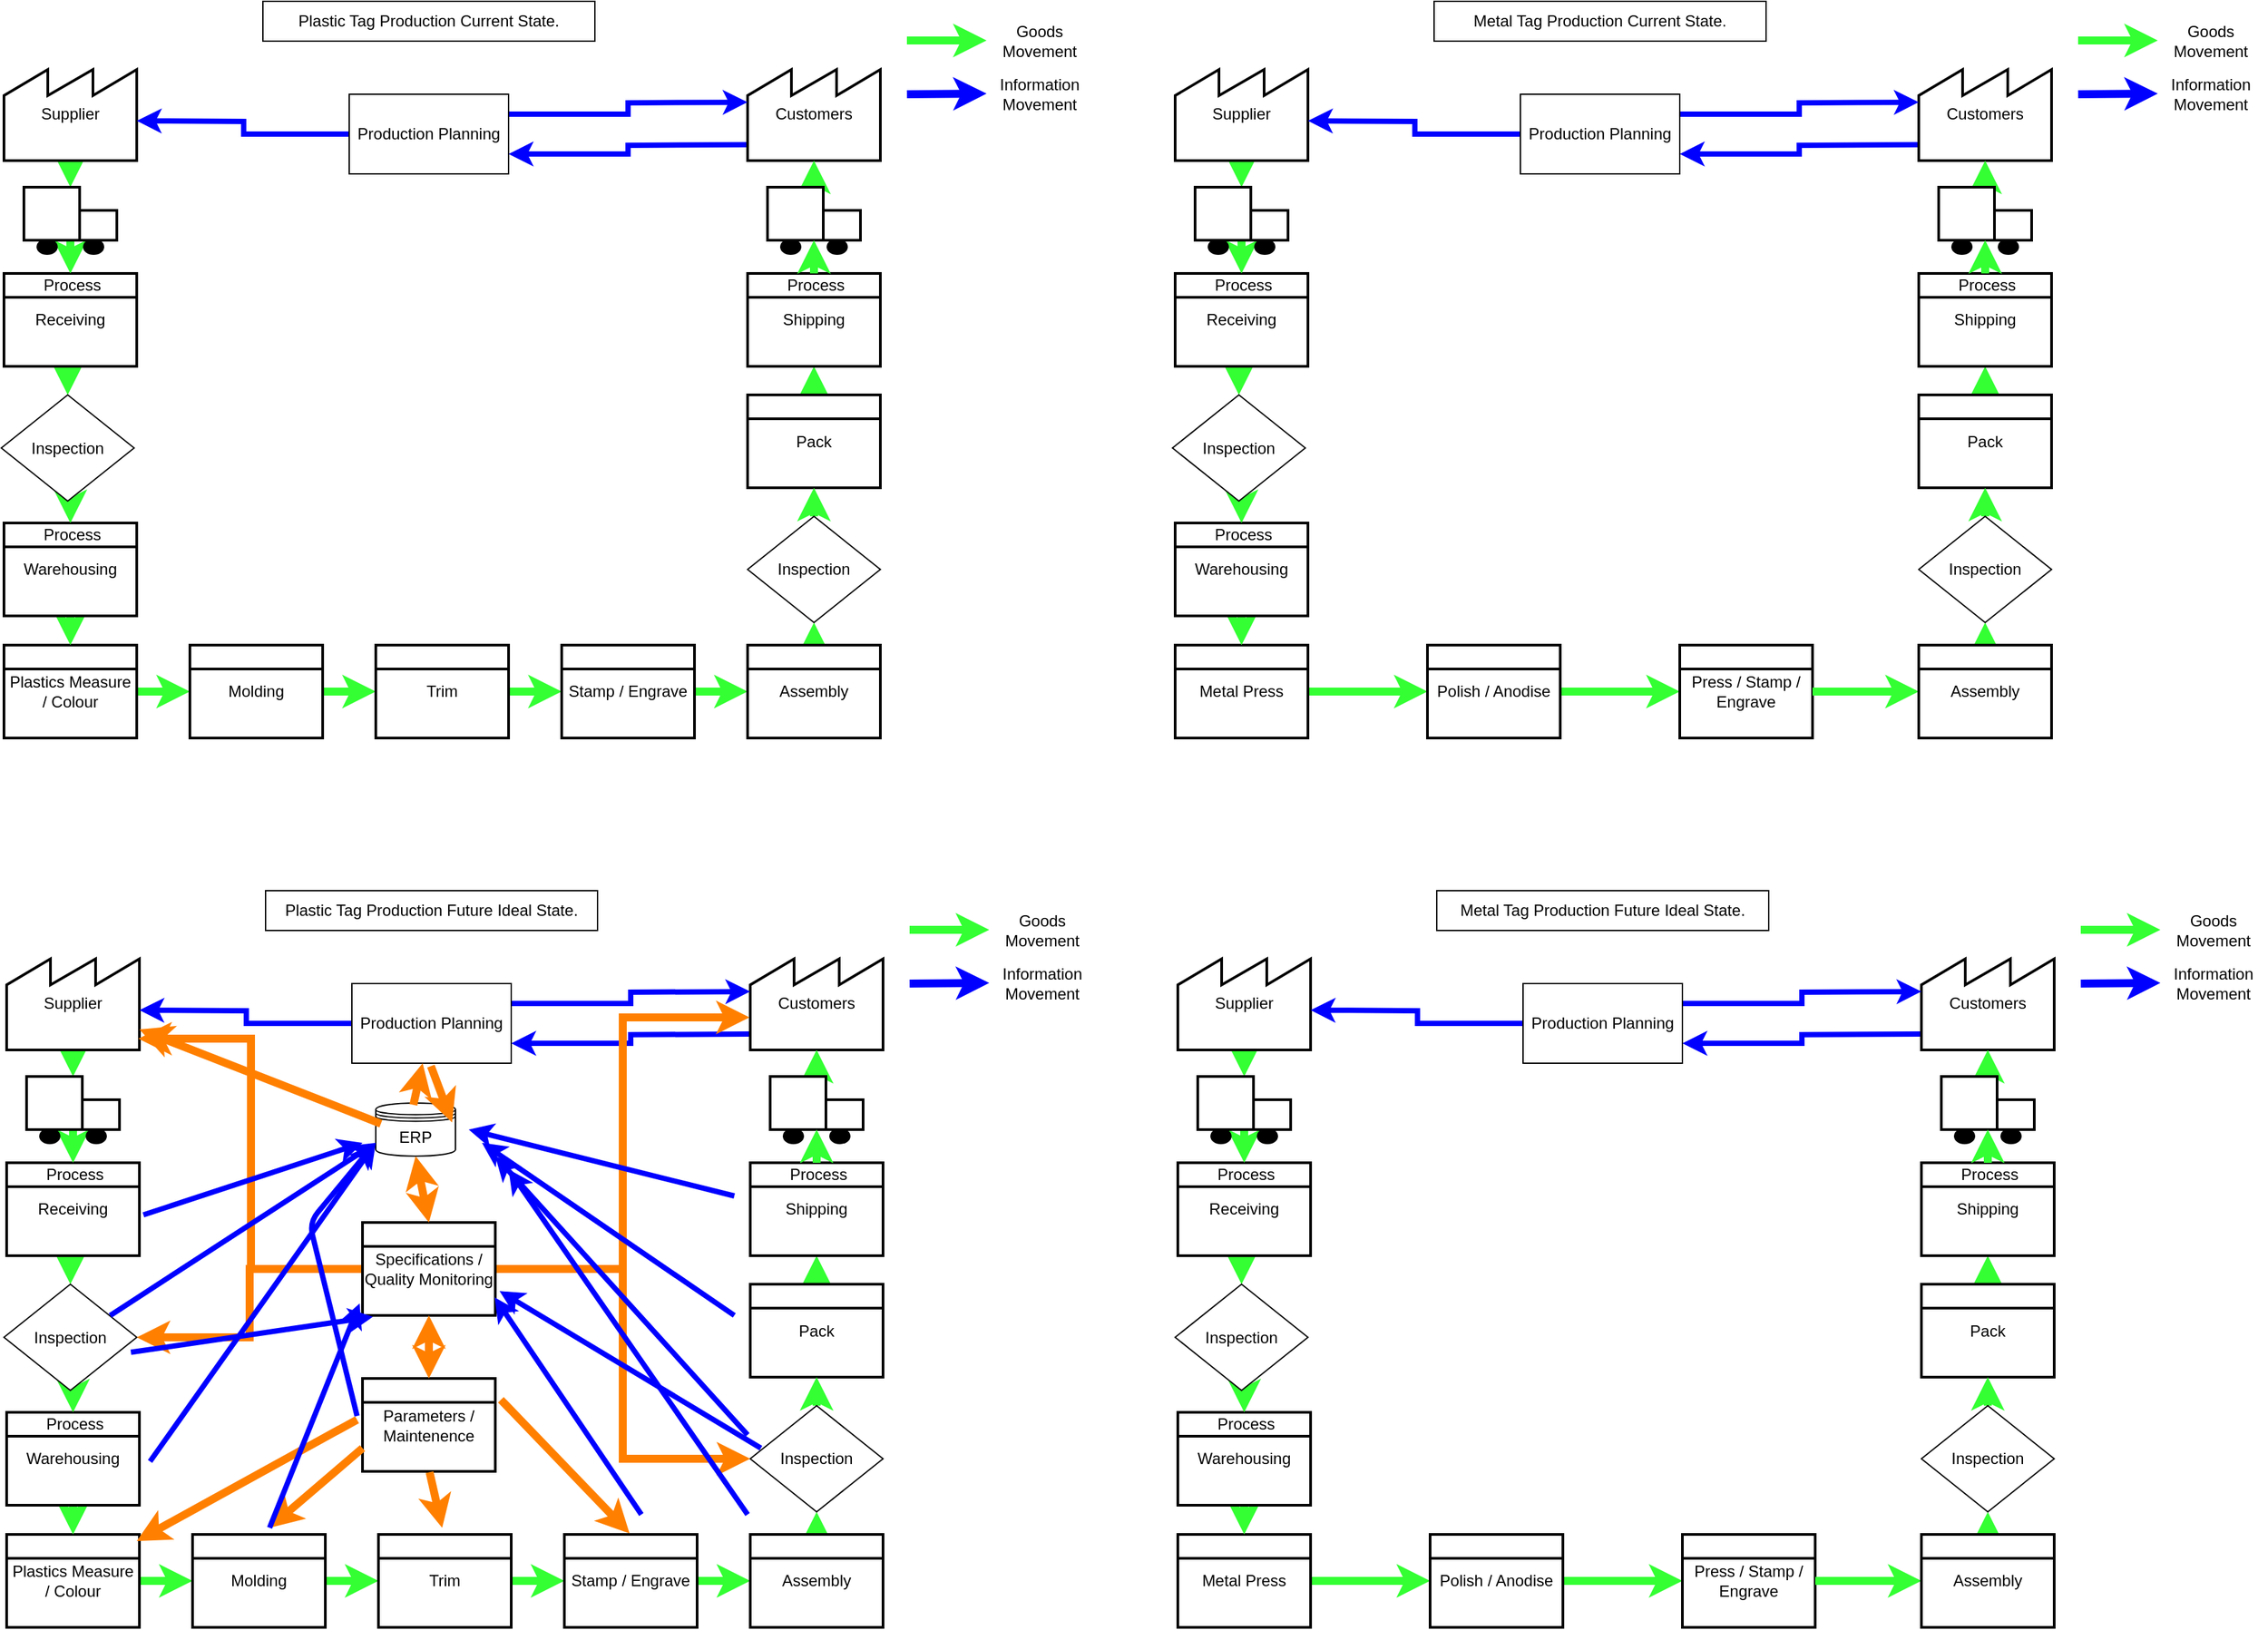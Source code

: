 <mxfile version="12.2.6" type="github" pages="1">
  <diagram id="fSTnjUqxozyH1WXjW2u6" name="Page-1">
    <mxGraphModel dx="1159" dy="628" grid="1" gridSize="10" guides="0" tooltips="1" connect="0" arrows="1" fold="1" page="1" pageScale="1" pageWidth="2336" pageHeight="1654" math="0" shadow="0">
      <root>
        <mxCell id="0"/>
        <mxCell id="1" parent="0"/>
        <mxCell id="w_aG6IEqKRQUaumx8HUq-19" style="edgeStyle=orthogonalEdgeStyle;rounded=0;orthogonalLoop=1;jettySize=auto;html=1;exitX=0.5;exitY=1;exitDx=0;exitDy=0;entryX=0.5;entryY=0;entryDx=0;entryDy=0;strokeWidth=6;strokeColor=#33FF33;" parent="1" target="w_aG6IEqKRQUaumx8HUq-13" edge="1">
          <mxGeometry relative="1" as="geometry">
            <mxPoint x="90" y="135" as="sourcePoint"/>
          </mxGeometry>
        </mxCell>
        <mxCell id="w_aG6IEqKRQUaumx8HUq-1" value="Supplier" style="strokeWidth=2;html=1;shape=mxgraph.lean_mapping.outside_sources;whiteSpace=wrap;align=center;" parent="1" vertex="1">
          <mxGeometry x="40" y="60" width="100" height="70" as="geometry"/>
        </mxCell>
        <mxCell id="w_aG6IEqKRQUaumx8HUq-10" style="edgeStyle=orthogonalEdgeStyle;rounded=0;orthogonalLoop=1;jettySize=auto;html=1;exitX=0;exitY=0.75;exitDx=0;exitDy=0;entryX=1;entryY=0.75;entryDx=0;entryDy=0;strokeColor=#0000FF;strokeWidth=4;" parent="1" target="w_aG6IEqKRQUaumx8HUq-7" edge="1">
          <mxGeometry relative="1" as="geometry">
            <mxPoint x="600" y="118" as="sourcePoint"/>
          </mxGeometry>
        </mxCell>
        <mxCell id="w_aG6IEqKRQUaumx8HUq-2" value="Customers" style="strokeWidth=2;html=1;shape=mxgraph.lean_mapping.outside_sources;whiteSpace=wrap;align=center;" parent="1" vertex="1">
          <mxGeometry x="600" y="60" width="100" height="70" as="geometry"/>
        </mxCell>
        <mxCell id="w_aG6IEqKRQUaumx8HUq-45" style="edgeStyle=orthogonalEdgeStyle;rounded=0;orthogonalLoop=1;jettySize=auto;html=1;exitX=1;exitY=0.5;exitDx=0;exitDy=0;entryX=0;entryY=0.5;entryDx=0;entryDy=0;strokeWidth=6;strokeColor=#33FF33;" parent="1" source="w_aG6IEqKRQUaumx8HUq-5" target="w_aG6IEqKRQUaumx8HUq-28" edge="1">
          <mxGeometry relative="1" as="geometry"/>
        </mxCell>
        <mxCell id="w_aG6IEqKRQUaumx8HUq-5" value="Plastics Measure / Colour" style="strokeWidth=2;html=1;shape=mxgraph.lean_mapping.manufacturing_process;fontSize=12;verticalAlign=middle;html=1;align=center;whiteSpace=wrap;" parent="1" vertex="1">
          <mxGeometry x="40" y="495" width="100" height="70" as="geometry"/>
        </mxCell>
        <mxCell id="w_aG6IEqKRQUaumx8HUq-8" style="edgeStyle=orthogonalEdgeStyle;rounded=0;orthogonalLoop=1;jettySize=auto;html=1;exitX=0;exitY=0.5;exitDx=0;exitDy=0;entryX=1;entryY=0.5;entryDx=0;entryDy=0;strokeColor=#0000FF;strokeWidth=4;" parent="1" source="w_aG6IEqKRQUaumx8HUq-7" edge="1">
          <mxGeometry relative="1" as="geometry">
            <mxPoint x="140" y="100" as="targetPoint"/>
          </mxGeometry>
        </mxCell>
        <mxCell id="w_aG6IEqKRQUaumx8HUq-9" style="edgeStyle=orthogonalEdgeStyle;rounded=0;orthogonalLoop=1;jettySize=auto;html=1;exitX=1;exitY=0.25;exitDx=0;exitDy=0;entryX=0;entryY=0.3;entryDx=0;entryDy=0;strokeColor=#0000FF;strokeWidth=4;" parent="1" source="w_aG6IEqKRQUaumx8HUq-7" edge="1">
          <mxGeometry relative="1" as="geometry">
            <mxPoint x="600" y="86" as="targetPoint"/>
          </mxGeometry>
        </mxCell>
        <mxCell id="w_aG6IEqKRQUaumx8HUq-7" value="Production Planning" style="rounded=0;whiteSpace=wrap;html=1;" parent="1" vertex="1">
          <mxGeometry x="300" y="80" width="120" height="60" as="geometry"/>
        </mxCell>
        <mxCell id="w_aG6IEqKRQUaumx8HUq-46" style="edgeStyle=orthogonalEdgeStyle;rounded=0;orthogonalLoop=1;jettySize=auto;html=1;exitX=0.5;exitY=1;exitDx=0;exitDy=0;entryX=0.5;entryY=0;entryDx=0;entryDy=0;strokeWidth=6;strokeColor=#33FF33;" parent="1" source="w_aG6IEqKRQUaumx8HUq-11" target="w_aG6IEqKRQUaumx8HUq-27" edge="1">
          <mxGeometry relative="1" as="geometry"/>
        </mxCell>
        <mxCell id="w_aG6IEqKRQUaumx8HUq-11" value="Receiving" style="strokeWidth=2;html=1;shape=mxgraph.lean_mapping.manufacturing_process;fontSize=12;verticalAlign=middle;html=1;align=center;whiteSpace=wrap;" parent="1" vertex="1">
          <mxGeometry x="40" y="215" width="100" height="70" as="geometry"/>
        </mxCell>
        <mxCell id="w_aG6IEqKRQUaumx8HUq-12" value="Process" style="text;fontSize=12;spacingLeft=2;verticalAlign=top;html=1;align=center;spacingTop=-5;resizeWidth=1;" parent="w_aG6IEqKRQUaumx8HUq-11" vertex="1">
          <mxGeometry width="100" height="13" as="geometry"/>
        </mxCell>
        <mxCell id="w_aG6IEqKRQUaumx8HUq-20" style="edgeStyle=orthogonalEdgeStyle;rounded=0;orthogonalLoop=1;jettySize=auto;html=1;exitX=0.5;exitY=0.8;exitDx=0;exitDy=0;exitPerimeter=0;entryX=0.5;entryY=0;entryDx=0;entryDy=0;strokeWidth=6;strokeColor=#33FF33;" parent="1" source="w_aG6IEqKRQUaumx8HUq-13" target="w_aG6IEqKRQUaumx8HUq-12" edge="1">
          <mxGeometry relative="1" as="geometry"/>
        </mxCell>
        <mxCell id="w_aG6IEqKRQUaumx8HUq-13" value="" style="strokeWidth=2;html=1;shape=mxgraph.lean_mapping.truck_shipment;" parent="1" vertex="1">
          <mxGeometry x="55" y="150" width="70" height="50" as="geometry"/>
        </mxCell>
        <mxCell id="w_aG6IEqKRQUaumx8HUq-25" style="edgeStyle=orthogonalEdgeStyle;rounded=0;orthogonalLoop=1;jettySize=auto;html=1;exitX=0.5;exitY=1;exitDx=0;exitDy=0;entryX=0.5;entryY=0;entryDx=0;entryDy=0;" parent="1" target="w_aG6IEqKRQUaumx8HUq-24" edge="1">
          <mxGeometry relative="1" as="geometry">
            <mxPoint x="90" y="435" as="sourcePoint"/>
          </mxGeometry>
        </mxCell>
        <mxCell id="w_aG6IEqKRQUaumx8HUq-48" style="edgeStyle=orthogonalEdgeStyle;rounded=0;orthogonalLoop=1;jettySize=auto;html=1;exitX=0.5;exitY=1;exitDx=0;exitDy=0;entryX=0.5;entryY=0;entryDx=0;entryDy=0;strokeColor=#33FF33;strokeWidth=6;" parent="1" source="w_aG6IEqKRQUaumx8HUq-23" target="w_aG6IEqKRQUaumx8HUq-5" edge="1">
          <mxGeometry relative="1" as="geometry"/>
        </mxCell>
        <mxCell id="w_aG6IEqKRQUaumx8HUq-23" value="Warehousing" style="strokeWidth=2;html=1;shape=mxgraph.lean_mapping.manufacturing_process;fontSize=12;verticalAlign=middle;html=1;align=center;whiteSpace=wrap;" parent="1" vertex="1">
          <mxGeometry x="40" y="403" width="100" height="70" as="geometry"/>
        </mxCell>
        <mxCell id="w_aG6IEqKRQUaumx8HUq-24" value="Process" style="text;fontSize=12;spacingLeft=2;verticalAlign=top;html=1;align=center;spacingTop=-5;resizeWidth=1;" parent="w_aG6IEqKRQUaumx8HUq-23" vertex="1">
          <mxGeometry width="100" height="13" as="geometry"/>
        </mxCell>
        <mxCell id="w_aG6IEqKRQUaumx8HUq-47" style="edgeStyle=orthogonalEdgeStyle;rounded=0;orthogonalLoop=1;jettySize=auto;html=1;exitX=0.5;exitY=1;exitDx=0;exitDy=0;entryX=0.5;entryY=0;entryDx=0;entryDy=0;strokeColor=#33FF33;strokeWidth=6;" parent="1" source="w_aG6IEqKRQUaumx8HUq-27" target="w_aG6IEqKRQUaumx8HUq-24" edge="1">
          <mxGeometry relative="1" as="geometry"/>
        </mxCell>
        <mxCell id="w_aG6IEqKRQUaumx8HUq-27" value="Inspection" style="rhombus;whiteSpace=wrap;html=1;" parent="1" vertex="1">
          <mxGeometry x="38" y="306.5" width="100" height="80" as="geometry"/>
        </mxCell>
        <mxCell id="w_aG6IEqKRQUaumx8HUq-44" style="edgeStyle=orthogonalEdgeStyle;rounded=0;orthogonalLoop=1;jettySize=auto;html=1;exitX=1;exitY=0.5;exitDx=0;exitDy=0;entryX=0;entryY=0.5;entryDx=0;entryDy=0;strokeColor=#33FF33;strokeWidth=6;" parent="1" source="w_aG6IEqKRQUaumx8HUq-28" target="w_aG6IEqKRQUaumx8HUq-29" edge="1">
          <mxGeometry relative="1" as="geometry"/>
        </mxCell>
        <mxCell id="w_aG6IEqKRQUaumx8HUq-28" value="Molding" style="strokeWidth=2;html=1;shape=mxgraph.lean_mapping.manufacturing_process;fontSize=12;verticalAlign=middle;html=1;align=center;whiteSpace=wrap;" parent="1" vertex="1">
          <mxGeometry x="180" y="495" width="100" height="70" as="geometry"/>
        </mxCell>
        <mxCell id="w_aG6IEqKRQUaumx8HUq-43" style="edgeStyle=orthogonalEdgeStyle;rounded=0;orthogonalLoop=1;jettySize=auto;html=1;exitX=1;exitY=0.5;exitDx=0;exitDy=0;entryX=0;entryY=0.5;entryDx=0;entryDy=0;strokeWidth=6;strokeColor=#33FF33;" parent="1" source="w_aG6IEqKRQUaumx8HUq-29" target="w_aG6IEqKRQUaumx8HUq-30" edge="1">
          <mxGeometry relative="1" as="geometry"/>
        </mxCell>
        <mxCell id="w_aG6IEqKRQUaumx8HUq-29" value="Trim" style="strokeWidth=2;html=1;shape=mxgraph.lean_mapping.manufacturing_process;fontSize=12;verticalAlign=middle;html=1;align=center;whiteSpace=wrap;" parent="1" vertex="1">
          <mxGeometry x="320" y="495" width="100" height="70" as="geometry"/>
        </mxCell>
        <mxCell id="w_aG6IEqKRQUaumx8HUq-42" style="edgeStyle=orthogonalEdgeStyle;rounded=0;orthogonalLoop=1;jettySize=auto;html=1;exitX=1;exitY=0.5;exitDx=0;exitDy=0;entryX=0;entryY=0.5;entryDx=0;entryDy=0;strokeColor=#33FF33;strokeWidth=6;" parent="1" source="w_aG6IEqKRQUaumx8HUq-30" target="w_aG6IEqKRQUaumx8HUq-31" edge="1">
          <mxGeometry relative="1" as="geometry"/>
        </mxCell>
        <mxCell id="w_aG6IEqKRQUaumx8HUq-30" value="Stamp / Engrave" style="strokeWidth=2;html=1;shape=mxgraph.lean_mapping.manufacturing_process;fontSize=12;verticalAlign=middle;html=1;align=center;whiteSpace=wrap;" parent="1" vertex="1">
          <mxGeometry x="460" y="495" width="100" height="70" as="geometry"/>
        </mxCell>
        <mxCell id="w_aG6IEqKRQUaumx8HUq-41" style="edgeStyle=orthogonalEdgeStyle;rounded=0;orthogonalLoop=1;jettySize=auto;html=1;exitX=0.5;exitY=0;exitDx=0;exitDy=0;entryX=0.5;entryY=1;entryDx=0;entryDy=0;strokeWidth=6;strokeColor=#33FF33;" parent="1" source="w_aG6IEqKRQUaumx8HUq-31" target="w_aG6IEqKRQUaumx8HUq-33" edge="1">
          <mxGeometry relative="1" as="geometry"/>
        </mxCell>
        <mxCell id="w_aG6IEqKRQUaumx8HUq-31" value="Assembly" style="strokeWidth=2;html=1;shape=mxgraph.lean_mapping.manufacturing_process;fontSize=12;verticalAlign=middle;html=1;align=center;whiteSpace=wrap;" parent="1" vertex="1">
          <mxGeometry x="600" y="495" width="100" height="70" as="geometry"/>
        </mxCell>
        <mxCell id="w_aG6IEqKRQUaumx8HUq-39" style="edgeStyle=orthogonalEdgeStyle;rounded=0;orthogonalLoop=1;jettySize=auto;html=1;exitX=0.5;exitY=0;exitDx=0;exitDy=0;entryX=0.5;entryY=1;entryDx=0;entryDy=0;strokeWidth=6;strokeColor=#33FF33;" parent="1" source="w_aG6IEqKRQUaumx8HUq-32" target="w_aG6IEqKRQUaumx8HUq-34" edge="1">
          <mxGeometry relative="1" as="geometry"/>
        </mxCell>
        <mxCell id="w_aG6IEqKRQUaumx8HUq-32" value="Pack" style="strokeWidth=2;html=1;shape=mxgraph.lean_mapping.manufacturing_process;fontSize=12;verticalAlign=middle;html=1;align=center;whiteSpace=wrap;" parent="1" vertex="1">
          <mxGeometry x="600" y="306.5" width="100" height="70" as="geometry"/>
        </mxCell>
        <mxCell id="w_aG6IEqKRQUaumx8HUq-40" style="edgeStyle=orthogonalEdgeStyle;rounded=0;orthogonalLoop=1;jettySize=auto;html=1;exitX=0.5;exitY=0;exitDx=0;exitDy=0;entryX=0.5;entryY=1;entryDx=0;entryDy=0;strokeWidth=6;strokeColor=#33FF33;" parent="1" source="w_aG6IEqKRQUaumx8HUq-33" target="w_aG6IEqKRQUaumx8HUq-32" edge="1">
          <mxGeometry relative="1" as="geometry"/>
        </mxCell>
        <mxCell id="w_aG6IEqKRQUaumx8HUq-33" value="Inspection" style="rhombus;whiteSpace=wrap;html=1;" parent="1" vertex="1">
          <mxGeometry x="600" y="398" width="100" height="80" as="geometry"/>
        </mxCell>
        <mxCell id="w_aG6IEqKRQUaumx8HUq-34" value="Shipping" style="strokeWidth=2;html=1;shape=mxgraph.lean_mapping.manufacturing_process;fontSize=12;verticalAlign=middle;html=1;align=center;whiteSpace=wrap;" parent="1" vertex="1">
          <mxGeometry x="600" y="215" width="100" height="70" as="geometry"/>
        </mxCell>
        <mxCell id="w_aG6IEqKRQUaumx8HUq-35" value="Process" style="text;fontSize=12;spacingLeft=2;verticalAlign=top;html=1;align=center;spacingTop=-5;resizeWidth=1;" parent="w_aG6IEqKRQUaumx8HUq-34" vertex="1">
          <mxGeometry width="100" height="13" as="geometry"/>
        </mxCell>
        <mxCell id="w_aG6IEqKRQUaumx8HUq-38" style="edgeStyle=orthogonalEdgeStyle;rounded=0;orthogonalLoop=1;jettySize=auto;html=1;exitX=0.5;exitY=0;exitDx=0;exitDy=0;entryX=0.5;entryY=1;entryDx=0;entryDy=0;strokeColor=#33FF33;strokeWidth=6;" parent="1" source="w_aG6IEqKRQUaumx8HUq-36" target="w_aG6IEqKRQUaumx8HUq-2" edge="1">
          <mxGeometry relative="1" as="geometry">
            <mxPoint x="650" y="135" as="targetPoint"/>
          </mxGeometry>
        </mxCell>
        <mxCell id="w_aG6IEqKRQUaumx8HUq-36" value="" style="strokeWidth=2;html=1;shape=mxgraph.lean_mapping.truck_shipment;" parent="1" vertex="1">
          <mxGeometry x="615" y="150" width="70" height="50" as="geometry"/>
        </mxCell>
        <mxCell id="w_aG6IEqKRQUaumx8HUq-37" style="edgeStyle=orthogonalEdgeStyle;rounded=0;orthogonalLoop=1;jettySize=auto;html=1;exitX=0.5;exitY=0;exitDx=0;exitDy=0;entryX=0.5;entryY=0.8;entryDx=0;entryDy=0;entryPerimeter=0;strokeWidth=6;strokeColor=#33FF33;" parent="1" source="w_aG6IEqKRQUaumx8HUq-35" target="w_aG6IEqKRQUaumx8HUq-36" edge="1">
          <mxGeometry relative="1" as="geometry"/>
        </mxCell>
        <mxCell id="w_aG6IEqKRQUaumx8HUq-49" value="Plastic Tag Production Current State." style="rounded=0;whiteSpace=wrap;html=1;align=center;" parent="1" vertex="1">
          <mxGeometry x="235" y="10" width="250" height="30" as="geometry"/>
        </mxCell>
        <mxCell id="w_aG6IEqKRQUaumx8HUq-50" value="" style="endArrow=classic;html=1;strokeColor=#0000FF;strokeWidth=6;" parent="1" edge="1">
          <mxGeometry width="50" height="50" relative="1" as="geometry">
            <mxPoint x="720" y="80" as="sourcePoint"/>
            <mxPoint x="780" y="79.5" as="targetPoint"/>
          </mxGeometry>
        </mxCell>
        <mxCell id="w_aG6IEqKRQUaumx8HUq-51" value="" style="endArrow=classic;html=1;strokeColor=#33FF33;strokeWidth=6;" parent="1" edge="1">
          <mxGeometry width="50" height="50" relative="1" as="geometry">
            <mxPoint x="720" y="39.5" as="sourcePoint"/>
            <mxPoint x="780" y="39.5" as="targetPoint"/>
          </mxGeometry>
        </mxCell>
        <mxCell id="w_aG6IEqKRQUaumx8HUq-54" value="Goods Movement" style="text;html=1;strokeColor=none;fillColor=none;align=center;verticalAlign=middle;whiteSpace=wrap;rounded=0;" parent="1" vertex="1">
          <mxGeometry x="780" y="25" width="80" height="30" as="geometry"/>
        </mxCell>
        <mxCell id="w_aG6IEqKRQUaumx8HUq-56" value="Information Movement" style="text;html=1;strokeColor=none;fillColor=none;align=center;verticalAlign=middle;whiteSpace=wrap;rounded=0;" parent="1" vertex="1">
          <mxGeometry x="780" y="65" width="80" height="30" as="geometry"/>
        </mxCell>
        <mxCell id="w_aG6IEqKRQUaumx8HUq-57" style="edgeStyle=orthogonalEdgeStyle;rounded=0;orthogonalLoop=1;jettySize=auto;html=1;exitX=0.5;exitY=1;exitDx=0;exitDy=0;entryX=0.5;entryY=0;entryDx=0;entryDy=0;strokeWidth=6;strokeColor=#33FF33;" parent="1" target="w_aG6IEqKRQUaumx8HUq-70" edge="1">
          <mxGeometry relative="1" as="geometry">
            <mxPoint x="972" y="135" as="sourcePoint"/>
          </mxGeometry>
        </mxCell>
        <mxCell id="w_aG6IEqKRQUaumx8HUq-58" value="Supplier" style="strokeWidth=2;html=1;shape=mxgraph.lean_mapping.outside_sources;whiteSpace=wrap;align=center;" parent="1" vertex="1">
          <mxGeometry x="922" y="60" width="100" height="70" as="geometry"/>
        </mxCell>
        <mxCell id="w_aG6IEqKRQUaumx8HUq-59" style="edgeStyle=orthogonalEdgeStyle;rounded=0;orthogonalLoop=1;jettySize=auto;html=1;exitX=0;exitY=0.75;exitDx=0;exitDy=0;entryX=1;entryY=0.75;entryDx=0;entryDy=0;strokeColor=#0000FF;strokeWidth=4;" parent="1" target="w_aG6IEqKRQUaumx8HUq-65" edge="1">
          <mxGeometry relative="1" as="geometry">
            <mxPoint x="1482" y="118" as="sourcePoint"/>
          </mxGeometry>
        </mxCell>
        <mxCell id="w_aG6IEqKRQUaumx8HUq-60" value="Customers" style="strokeWidth=2;html=1;shape=mxgraph.lean_mapping.outside_sources;whiteSpace=wrap;align=center;" parent="1" vertex="1">
          <mxGeometry x="1482" y="60" width="100" height="70" as="geometry"/>
        </mxCell>
        <mxCell id="w_aG6IEqKRQUaumx8HUq-61" style="edgeStyle=orthogonalEdgeStyle;rounded=0;orthogonalLoop=1;jettySize=auto;html=1;exitX=1;exitY=0.5;exitDx=0;exitDy=0;entryX=0;entryY=0.5;entryDx=0;entryDy=0;strokeWidth=6;strokeColor=#33FF33;" parent="1" source="w_aG6IEqKRQUaumx8HUq-62" target="w_aG6IEqKRQUaumx8HUq-78" edge="1">
          <mxGeometry relative="1" as="geometry"/>
        </mxCell>
        <mxCell id="w_aG6IEqKRQUaumx8HUq-62" value="Metal Press" style="strokeWidth=2;html=1;shape=mxgraph.lean_mapping.manufacturing_process;fontSize=12;verticalAlign=middle;html=1;align=center;whiteSpace=wrap;" parent="1" vertex="1">
          <mxGeometry x="922" y="495" width="100" height="70" as="geometry"/>
        </mxCell>
        <mxCell id="w_aG6IEqKRQUaumx8HUq-63" style="edgeStyle=orthogonalEdgeStyle;rounded=0;orthogonalLoop=1;jettySize=auto;html=1;exitX=0;exitY=0.5;exitDx=0;exitDy=0;entryX=1;entryY=0.5;entryDx=0;entryDy=0;strokeColor=#0000FF;strokeWidth=4;" parent="1" source="w_aG6IEqKRQUaumx8HUq-65" edge="1">
          <mxGeometry relative="1" as="geometry">
            <mxPoint x="1022" y="100" as="targetPoint"/>
          </mxGeometry>
        </mxCell>
        <mxCell id="w_aG6IEqKRQUaumx8HUq-64" style="edgeStyle=orthogonalEdgeStyle;rounded=0;orthogonalLoop=1;jettySize=auto;html=1;exitX=1;exitY=0.25;exitDx=0;exitDy=0;entryX=0;entryY=0.3;entryDx=0;entryDy=0;strokeColor=#0000FF;strokeWidth=4;" parent="1" source="w_aG6IEqKRQUaumx8HUq-65" edge="1">
          <mxGeometry relative="1" as="geometry">
            <mxPoint x="1482" y="86" as="targetPoint"/>
          </mxGeometry>
        </mxCell>
        <mxCell id="w_aG6IEqKRQUaumx8HUq-65" value="Production Planning" style="rounded=0;whiteSpace=wrap;html=1;" parent="1" vertex="1">
          <mxGeometry x="1182" y="80" width="120" height="60" as="geometry"/>
        </mxCell>
        <mxCell id="w_aG6IEqKRQUaumx8HUq-66" style="edgeStyle=orthogonalEdgeStyle;rounded=0;orthogonalLoop=1;jettySize=auto;html=1;exitX=0.5;exitY=1;exitDx=0;exitDy=0;entryX=0.5;entryY=0;entryDx=0;entryDy=0;strokeWidth=6;strokeColor=#33FF33;" parent="1" source="w_aG6IEqKRQUaumx8HUq-67" target="w_aG6IEqKRQUaumx8HUq-76" edge="1">
          <mxGeometry relative="1" as="geometry"/>
        </mxCell>
        <mxCell id="w_aG6IEqKRQUaumx8HUq-67" value="Receiving" style="strokeWidth=2;html=1;shape=mxgraph.lean_mapping.manufacturing_process;fontSize=12;verticalAlign=middle;html=1;align=center;whiteSpace=wrap;" parent="1" vertex="1">
          <mxGeometry x="922" y="215" width="100" height="70" as="geometry"/>
        </mxCell>
        <mxCell id="w_aG6IEqKRQUaumx8HUq-68" value="Process" style="text;fontSize=12;spacingLeft=2;verticalAlign=top;html=1;align=center;spacingTop=-5;resizeWidth=1;" parent="w_aG6IEqKRQUaumx8HUq-67" vertex="1">
          <mxGeometry width="100" height="13" as="geometry"/>
        </mxCell>
        <mxCell id="w_aG6IEqKRQUaumx8HUq-69" style="edgeStyle=orthogonalEdgeStyle;rounded=0;orthogonalLoop=1;jettySize=auto;html=1;exitX=0.5;exitY=0.8;exitDx=0;exitDy=0;exitPerimeter=0;entryX=0.5;entryY=0;entryDx=0;entryDy=0;strokeWidth=6;strokeColor=#33FF33;" parent="1" source="w_aG6IEqKRQUaumx8HUq-70" target="w_aG6IEqKRQUaumx8HUq-68" edge="1">
          <mxGeometry relative="1" as="geometry"/>
        </mxCell>
        <mxCell id="w_aG6IEqKRQUaumx8HUq-70" value="" style="strokeWidth=2;html=1;shape=mxgraph.lean_mapping.truck_shipment;" parent="1" vertex="1">
          <mxGeometry x="937" y="150" width="70" height="50" as="geometry"/>
        </mxCell>
        <mxCell id="w_aG6IEqKRQUaumx8HUq-71" style="edgeStyle=orthogonalEdgeStyle;rounded=0;orthogonalLoop=1;jettySize=auto;html=1;exitX=0.5;exitY=1;exitDx=0;exitDy=0;entryX=0.5;entryY=0;entryDx=0;entryDy=0;" parent="1" target="w_aG6IEqKRQUaumx8HUq-74" edge="1">
          <mxGeometry relative="1" as="geometry">
            <mxPoint x="972" y="435" as="sourcePoint"/>
          </mxGeometry>
        </mxCell>
        <mxCell id="w_aG6IEqKRQUaumx8HUq-72" style="edgeStyle=orthogonalEdgeStyle;rounded=0;orthogonalLoop=1;jettySize=auto;html=1;exitX=0.5;exitY=1;exitDx=0;exitDy=0;entryX=0.5;entryY=0;entryDx=0;entryDy=0;strokeColor=#33FF33;strokeWidth=6;" parent="1" source="w_aG6IEqKRQUaumx8HUq-73" target="w_aG6IEqKRQUaumx8HUq-62" edge="1">
          <mxGeometry relative="1" as="geometry"/>
        </mxCell>
        <mxCell id="w_aG6IEqKRQUaumx8HUq-73" value="Warehousing" style="strokeWidth=2;html=1;shape=mxgraph.lean_mapping.manufacturing_process;fontSize=12;verticalAlign=middle;html=1;align=center;whiteSpace=wrap;" parent="1" vertex="1">
          <mxGeometry x="922" y="403" width="100" height="70" as="geometry"/>
        </mxCell>
        <mxCell id="w_aG6IEqKRQUaumx8HUq-74" value="Process" style="text;fontSize=12;spacingLeft=2;verticalAlign=top;html=1;align=center;spacingTop=-5;resizeWidth=1;" parent="w_aG6IEqKRQUaumx8HUq-73" vertex="1">
          <mxGeometry width="100" height="13" as="geometry"/>
        </mxCell>
        <mxCell id="w_aG6IEqKRQUaumx8HUq-75" style="edgeStyle=orthogonalEdgeStyle;rounded=0;orthogonalLoop=1;jettySize=auto;html=1;exitX=0.5;exitY=1;exitDx=0;exitDy=0;entryX=0.5;entryY=0;entryDx=0;entryDy=0;strokeColor=#33FF33;strokeWidth=6;" parent="1" source="w_aG6IEqKRQUaumx8HUq-76" target="w_aG6IEqKRQUaumx8HUq-74" edge="1">
          <mxGeometry relative="1" as="geometry"/>
        </mxCell>
        <mxCell id="w_aG6IEqKRQUaumx8HUq-76" value="Inspection" style="rhombus;whiteSpace=wrap;html=1;" parent="1" vertex="1">
          <mxGeometry x="920" y="306.5" width="100" height="80" as="geometry"/>
        </mxCell>
        <mxCell id="w_aG6IEqKRQUaumx8HUq-77" style="edgeStyle=orthogonalEdgeStyle;rounded=0;orthogonalLoop=1;jettySize=auto;html=1;exitX=1;exitY=0.5;exitDx=0;exitDy=0;entryX=0;entryY=0.5;entryDx=0;entryDy=0;strokeColor=#33FF33;strokeWidth=6;" parent="1" source="w_aG6IEqKRQUaumx8HUq-78" target="w_aG6IEqKRQUaumx8HUq-80" edge="1">
          <mxGeometry relative="1" as="geometry"/>
        </mxCell>
        <mxCell id="w_aG6IEqKRQUaumx8HUq-78" value="Polish / Anodise" style="strokeWidth=2;html=1;shape=mxgraph.lean_mapping.manufacturing_process;fontSize=12;verticalAlign=middle;html=1;align=center;whiteSpace=wrap;" parent="1" vertex="1">
          <mxGeometry x="1112" y="495" width="100" height="70" as="geometry"/>
        </mxCell>
        <mxCell id="w_aG6IEqKRQUaumx8HUq-80" value="Press / Stamp / Engrave" style="strokeWidth=2;html=1;shape=mxgraph.lean_mapping.manufacturing_process;fontSize=12;verticalAlign=middle;html=1;align=center;whiteSpace=wrap;" parent="1" vertex="1">
          <mxGeometry x="1302" y="495" width="100" height="70" as="geometry"/>
        </mxCell>
        <mxCell id="w_aG6IEqKRQUaumx8HUq-81" style="edgeStyle=orthogonalEdgeStyle;rounded=0;orthogonalLoop=1;jettySize=auto;html=1;exitX=1;exitY=0.5;exitDx=0;exitDy=0;entryX=0;entryY=0.5;entryDx=0;entryDy=0;strokeColor=#33FF33;strokeWidth=6;" parent="1" source="w_aG6IEqKRQUaumx8HUq-80" target="w_aG6IEqKRQUaumx8HUq-84" edge="1">
          <mxGeometry relative="1" as="geometry">
            <mxPoint x="1442" y="530" as="sourcePoint"/>
          </mxGeometry>
        </mxCell>
        <mxCell id="w_aG6IEqKRQUaumx8HUq-83" style="edgeStyle=orthogonalEdgeStyle;rounded=0;orthogonalLoop=1;jettySize=auto;html=1;exitX=0.5;exitY=0;exitDx=0;exitDy=0;entryX=0.5;entryY=1;entryDx=0;entryDy=0;strokeWidth=6;strokeColor=#33FF33;" parent="1" source="w_aG6IEqKRQUaumx8HUq-84" target="w_aG6IEqKRQUaumx8HUq-88" edge="1">
          <mxGeometry relative="1" as="geometry"/>
        </mxCell>
        <mxCell id="w_aG6IEqKRQUaumx8HUq-84" value="Assembly" style="strokeWidth=2;html=1;shape=mxgraph.lean_mapping.manufacturing_process;fontSize=12;verticalAlign=middle;html=1;align=center;whiteSpace=wrap;" parent="1" vertex="1">
          <mxGeometry x="1482" y="495" width="100" height="70" as="geometry"/>
        </mxCell>
        <mxCell id="w_aG6IEqKRQUaumx8HUq-85" style="edgeStyle=orthogonalEdgeStyle;rounded=0;orthogonalLoop=1;jettySize=auto;html=1;exitX=0.5;exitY=0;exitDx=0;exitDy=0;entryX=0.5;entryY=1;entryDx=0;entryDy=0;strokeWidth=6;strokeColor=#33FF33;" parent="1" source="w_aG6IEqKRQUaumx8HUq-86" target="w_aG6IEqKRQUaumx8HUq-89" edge="1">
          <mxGeometry relative="1" as="geometry"/>
        </mxCell>
        <mxCell id="w_aG6IEqKRQUaumx8HUq-86" value="Pack" style="strokeWidth=2;html=1;shape=mxgraph.lean_mapping.manufacturing_process;fontSize=12;verticalAlign=middle;html=1;align=center;whiteSpace=wrap;" parent="1" vertex="1">
          <mxGeometry x="1482" y="306.5" width="100" height="70" as="geometry"/>
        </mxCell>
        <mxCell id="w_aG6IEqKRQUaumx8HUq-87" style="edgeStyle=orthogonalEdgeStyle;rounded=0;orthogonalLoop=1;jettySize=auto;html=1;exitX=0.5;exitY=0;exitDx=0;exitDy=0;entryX=0.5;entryY=1;entryDx=0;entryDy=0;strokeWidth=6;strokeColor=#33FF33;" parent="1" source="w_aG6IEqKRQUaumx8HUq-88" target="w_aG6IEqKRQUaumx8HUq-86" edge="1">
          <mxGeometry relative="1" as="geometry"/>
        </mxCell>
        <mxCell id="w_aG6IEqKRQUaumx8HUq-88" value="Inspection" style="rhombus;whiteSpace=wrap;html=1;" parent="1" vertex="1">
          <mxGeometry x="1482" y="398" width="100" height="80" as="geometry"/>
        </mxCell>
        <mxCell id="w_aG6IEqKRQUaumx8HUq-89" value="Shipping" style="strokeWidth=2;html=1;shape=mxgraph.lean_mapping.manufacturing_process;fontSize=12;verticalAlign=middle;html=1;align=center;whiteSpace=wrap;" parent="1" vertex="1">
          <mxGeometry x="1482" y="215" width="100" height="70" as="geometry"/>
        </mxCell>
        <mxCell id="w_aG6IEqKRQUaumx8HUq-90" value="Process" style="text;fontSize=12;spacingLeft=2;verticalAlign=top;html=1;align=center;spacingTop=-5;resizeWidth=1;" parent="w_aG6IEqKRQUaumx8HUq-89" vertex="1">
          <mxGeometry width="100" height="13" as="geometry"/>
        </mxCell>
        <mxCell id="w_aG6IEqKRQUaumx8HUq-91" style="edgeStyle=orthogonalEdgeStyle;rounded=0;orthogonalLoop=1;jettySize=auto;html=1;exitX=0.5;exitY=0;exitDx=0;exitDy=0;entryX=0.5;entryY=1;entryDx=0;entryDy=0;strokeColor=#33FF33;strokeWidth=6;" parent="1" source="w_aG6IEqKRQUaumx8HUq-92" target="w_aG6IEqKRQUaumx8HUq-60" edge="1">
          <mxGeometry relative="1" as="geometry">
            <mxPoint x="1532" y="135" as="targetPoint"/>
          </mxGeometry>
        </mxCell>
        <mxCell id="w_aG6IEqKRQUaumx8HUq-92" value="" style="strokeWidth=2;html=1;shape=mxgraph.lean_mapping.truck_shipment;" parent="1" vertex="1">
          <mxGeometry x="1497" y="150" width="70" height="50" as="geometry"/>
        </mxCell>
        <mxCell id="w_aG6IEqKRQUaumx8HUq-93" style="edgeStyle=orthogonalEdgeStyle;rounded=0;orthogonalLoop=1;jettySize=auto;html=1;exitX=0.5;exitY=0;exitDx=0;exitDy=0;entryX=0.5;entryY=0.8;entryDx=0;entryDy=0;entryPerimeter=0;strokeWidth=6;strokeColor=#33FF33;" parent="1" source="w_aG6IEqKRQUaumx8HUq-90" target="w_aG6IEqKRQUaumx8HUq-92" edge="1">
          <mxGeometry relative="1" as="geometry"/>
        </mxCell>
        <mxCell id="w_aG6IEqKRQUaumx8HUq-94" value="Metal Tag Production Current State." style="rounded=0;whiteSpace=wrap;html=1;align=center;" parent="1" vertex="1">
          <mxGeometry x="1117" y="10" width="250" height="30" as="geometry"/>
        </mxCell>
        <mxCell id="w_aG6IEqKRQUaumx8HUq-95" value="" style="endArrow=classic;html=1;strokeColor=#0000FF;strokeWidth=6;" parent="1" edge="1">
          <mxGeometry width="50" height="50" relative="1" as="geometry">
            <mxPoint x="1602" y="80" as="sourcePoint"/>
            <mxPoint x="1662" y="79.5" as="targetPoint"/>
          </mxGeometry>
        </mxCell>
        <mxCell id="w_aG6IEqKRQUaumx8HUq-96" value="" style="endArrow=classic;html=1;strokeColor=#33FF33;strokeWidth=6;" parent="1" edge="1">
          <mxGeometry width="50" height="50" relative="1" as="geometry">
            <mxPoint x="1602" y="39.5" as="sourcePoint"/>
            <mxPoint x="1662" y="39.5" as="targetPoint"/>
          </mxGeometry>
        </mxCell>
        <mxCell id="w_aG6IEqKRQUaumx8HUq-97" value="Goods Movement" style="text;html=1;strokeColor=none;fillColor=none;align=center;verticalAlign=middle;whiteSpace=wrap;rounded=0;" parent="1" vertex="1">
          <mxGeometry x="1662" y="25" width="80" height="30" as="geometry"/>
        </mxCell>
        <mxCell id="w_aG6IEqKRQUaumx8HUq-98" value="Information Movement" style="text;html=1;strokeColor=none;fillColor=none;align=center;verticalAlign=middle;whiteSpace=wrap;rounded=0;" parent="1" vertex="1">
          <mxGeometry x="1662" y="65" width="80" height="30" as="geometry"/>
        </mxCell>
        <mxCell id="w_aG6IEqKRQUaumx8HUq-99" style="edgeStyle=orthogonalEdgeStyle;rounded=0;orthogonalLoop=1;jettySize=auto;html=1;exitX=0.5;exitY=1;exitDx=0;exitDy=0;entryX=0.5;entryY=0;entryDx=0;entryDy=0;strokeWidth=6;strokeColor=#33FF33;" parent="1" target="w_aG6IEqKRQUaumx8HUq-112" edge="1">
          <mxGeometry relative="1" as="geometry">
            <mxPoint x="92" y="805" as="sourcePoint"/>
          </mxGeometry>
        </mxCell>
        <mxCell id="w_aG6IEqKRQUaumx8HUq-100" value="Supplier" style="strokeWidth=2;html=1;shape=mxgraph.lean_mapping.outside_sources;whiteSpace=wrap;align=center;" parent="1" vertex="1">
          <mxGeometry x="42" y="730" width="100" height="70" as="geometry"/>
        </mxCell>
        <mxCell id="w_aG6IEqKRQUaumx8HUq-101" style="edgeStyle=orthogonalEdgeStyle;rounded=0;orthogonalLoop=1;jettySize=auto;html=1;exitX=0;exitY=0.75;exitDx=0;exitDy=0;entryX=1;entryY=0.75;entryDx=0;entryDy=0;strokeColor=#0000FF;strokeWidth=4;" parent="1" target="w_aG6IEqKRQUaumx8HUq-107" edge="1">
          <mxGeometry relative="1" as="geometry">
            <mxPoint x="602" y="788" as="sourcePoint"/>
          </mxGeometry>
        </mxCell>
        <mxCell id="w_aG6IEqKRQUaumx8HUq-102" value="Customers" style="strokeWidth=2;html=1;shape=mxgraph.lean_mapping.outside_sources;whiteSpace=wrap;align=center;" parent="1" vertex="1">
          <mxGeometry x="602" y="730" width="100" height="70" as="geometry"/>
        </mxCell>
        <mxCell id="w_aG6IEqKRQUaumx8HUq-103" style="edgeStyle=orthogonalEdgeStyle;rounded=0;orthogonalLoop=1;jettySize=auto;html=1;exitX=1;exitY=0.5;exitDx=0;exitDy=0;entryX=0;entryY=0.5;entryDx=0;entryDy=0;strokeWidth=6;strokeColor=#33FF33;" parent="1" source="w_aG6IEqKRQUaumx8HUq-104" target="w_aG6IEqKRQUaumx8HUq-120" edge="1">
          <mxGeometry relative="1" as="geometry"/>
        </mxCell>
        <mxCell id="w_aG6IEqKRQUaumx8HUq-104" value="Plastics Measure / Colour" style="strokeWidth=2;html=1;shape=mxgraph.lean_mapping.manufacturing_process;fontSize=12;verticalAlign=middle;html=1;align=center;whiteSpace=wrap;" parent="1" vertex="1">
          <mxGeometry x="42" y="1165" width="100" height="70" as="geometry"/>
        </mxCell>
        <mxCell id="w_aG6IEqKRQUaumx8HUq-105" style="edgeStyle=orthogonalEdgeStyle;rounded=0;orthogonalLoop=1;jettySize=auto;html=1;exitX=0;exitY=0.5;exitDx=0;exitDy=0;entryX=1;entryY=0.5;entryDx=0;entryDy=0;strokeColor=#0000FF;strokeWidth=4;" parent="1" source="w_aG6IEqKRQUaumx8HUq-107" edge="1">
          <mxGeometry relative="1" as="geometry">
            <mxPoint x="142" y="770" as="targetPoint"/>
          </mxGeometry>
        </mxCell>
        <mxCell id="w_aG6IEqKRQUaumx8HUq-106" style="edgeStyle=orthogonalEdgeStyle;rounded=0;orthogonalLoop=1;jettySize=auto;html=1;exitX=1;exitY=0.25;exitDx=0;exitDy=0;entryX=0;entryY=0.3;entryDx=0;entryDy=0;strokeColor=#0000FF;strokeWidth=4;" parent="1" source="w_aG6IEqKRQUaumx8HUq-107" edge="1">
          <mxGeometry relative="1" as="geometry">
            <mxPoint x="602" y="756" as="targetPoint"/>
          </mxGeometry>
        </mxCell>
        <mxCell id="w_aG6IEqKRQUaumx8HUq-107" value="Production Planning" style="rounded=0;whiteSpace=wrap;html=1;" parent="1" vertex="1">
          <mxGeometry x="302" y="750" width="120" height="60" as="geometry"/>
        </mxCell>
        <mxCell id="w_aG6IEqKRQUaumx8HUq-108" style="edgeStyle=orthogonalEdgeStyle;rounded=0;orthogonalLoop=1;jettySize=auto;html=1;exitX=0.5;exitY=1;exitDx=0;exitDy=0;entryX=0.5;entryY=0;entryDx=0;entryDy=0;strokeWidth=6;strokeColor=#33FF33;" parent="1" source="w_aG6IEqKRQUaumx8HUq-109" target="w_aG6IEqKRQUaumx8HUq-118" edge="1">
          <mxGeometry relative="1" as="geometry"/>
        </mxCell>
        <mxCell id="w_aG6IEqKRQUaumx8HUq-109" value="Receiving" style="strokeWidth=2;html=1;shape=mxgraph.lean_mapping.manufacturing_process;fontSize=12;verticalAlign=middle;html=1;align=center;whiteSpace=wrap;" parent="1" vertex="1">
          <mxGeometry x="42" y="885" width="100" height="70" as="geometry"/>
        </mxCell>
        <mxCell id="w_aG6IEqKRQUaumx8HUq-110" value="Process" style="text;fontSize=12;spacingLeft=2;verticalAlign=top;html=1;align=center;spacingTop=-5;resizeWidth=1;" parent="w_aG6IEqKRQUaumx8HUq-109" vertex="1">
          <mxGeometry width="100" height="13" as="geometry"/>
        </mxCell>
        <mxCell id="w_aG6IEqKRQUaumx8HUq-111" style="edgeStyle=orthogonalEdgeStyle;rounded=0;orthogonalLoop=1;jettySize=auto;html=1;exitX=0.5;exitY=0.8;exitDx=0;exitDy=0;exitPerimeter=0;entryX=0.5;entryY=0;entryDx=0;entryDy=0;strokeWidth=6;strokeColor=#33FF33;" parent="1" source="w_aG6IEqKRQUaumx8HUq-112" target="w_aG6IEqKRQUaumx8HUq-110" edge="1">
          <mxGeometry relative="1" as="geometry"/>
        </mxCell>
        <mxCell id="w_aG6IEqKRQUaumx8HUq-112" value="" style="strokeWidth=2;html=1;shape=mxgraph.lean_mapping.truck_shipment;" parent="1" vertex="1">
          <mxGeometry x="57" y="820" width="70" height="50" as="geometry"/>
        </mxCell>
        <mxCell id="w_aG6IEqKRQUaumx8HUq-113" style="edgeStyle=orthogonalEdgeStyle;rounded=0;orthogonalLoop=1;jettySize=auto;html=1;exitX=0.5;exitY=1;exitDx=0;exitDy=0;entryX=0.5;entryY=0;entryDx=0;entryDy=0;" parent="1" target="w_aG6IEqKRQUaumx8HUq-116" edge="1">
          <mxGeometry relative="1" as="geometry">
            <mxPoint x="92" y="1105" as="sourcePoint"/>
          </mxGeometry>
        </mxCell>
        <mxCell id="w_aG6IEqKRQUaumx8HUq-114" style="edgeStyle=orthogonalEdgeStyle;rounded=0;orthogonalLoop=1;jettySize=auto;html=1;exitX=0.5;exitY=1;exitDx=0;exitDy=0;entryX=0.5;entryY=0;entryDx=0;entryDy=0;strokeColor=#33FF33;strokeWidth=6;" parent="1" source="w_aG6IEqKRQUaumx8HUq-115" target="w_aG6IEqKRQUaumx8HUq-104" edge="1">
          <mxGeometry relative="1" as="geometry"/>
        </mxCell>
        <mxCell id="w_aG6IEqKRQUaumx8HUq-115" value="Warehousing" style="strokeWidth=2;html=1;shape=mxgraph.lean_mapping.manufacturing_process;fontSize=12;verticalAlign=middle;html=1;align=center;whiteSpace=wrap;" parent="1" vertex="1">
          <mxGeometry x="42" y="1073" width="100" height="70" as="geometry"/>
        </mxCell>
        <mxCell id="w_aG6IEqKRQUaumx8HUq-116" value="Process" style="text;fontSize=12;spacingLeft=2;verticalAlign=top;html=1;align=center;spacingTop=-5;resizeWidth=1;" parent="w_aG6IEqKRQUaumx8HUq-115" vertex="1">
          <mxGeometry width="100" height="13" as="geometry"/>
        </mxCell>
        <mxCell id="w_aG6IEqKRQUaumx8HUq-117" style="edgeStyle=orthogonalEdgeStyle;rounded=0;orthogonalLoop=1;jettySize=auto;html=1;exitX=0.5;exitY=1;exitDx=0;exitDy=0;entryX=0.5;entryY=0;entryDx=0;entryDy=0;strokeColor=#33FF33;strokeWidth=6;" parent="1" source="w_aG6IEqKRQUaumx8HUq-118" target="w_aG6IEqKRQUaumx8HUq-116" edge="1">
          <mxGeometry relative="1" as="geometry"/>
        </mxCell>
        <mxCell id="w_aG6IEqKRQUaumx8HUq-118" value="Inspection" style="rhombus;whiteSpace=wrap;html=1;" parent="1" vertex="1">
          <mxGeometry x="40" y="976.5" width="100" height="80" as="geometry"/>
        </mxCell>
        <mxCell id="w_aG6IEqKRQUaumx8HUq-119" style="edgeStyle=orthogonalEdgeStyle;rounded=0;orthogonalLoop=1;jettySize=auto;html=1;exitX=1;exitY=0.5;exitDx=0;exitDy=0;entryX=0;entryY=0.5;entryDx=0;entryDy=0;strokeColor=#33FF33;strokeWidth=6;" parent="1" source="w_aG6IEqKRQUaumx8HUq-120" target="w_aG6IEqKRQUaumx8HUq-122" edge="1">
          <mxGeometry relative="1" as="geometry"/>
        </mxCell>
        <mxCell id="w_aG6IEqKRQUaumx8HUq-120" value="Molding" style="strokeWidth=2;html=1;shape=mxgraph.lean_mapping.manufacturing_process;fontSize=12;verticalAlign=middle;html=1;align=center;whiteSpace=wrap;" parent="1" vertex="1">
          <mxGeometry x="182" y="1165" width="100" height="70" as="geometry"/>
        </mxCell>
        <mxCell id="w_aG6IEqKRQUaumx8HUq-121" style="edgeStyle=orthogonalEdgeStyle;rounded=0;orthogonalLoop=1;jettySize=auto;html=1;exitX=1;exitY=0.5;exitDx=0;exitDy=0;entryX=0;entryY=0.5;entryDx=0;entryDy=0;strokeWidth=6;strokeColor=#33FF33;" parent="1" source="w_aG6IEqKRQUaumx8HUq-122" target="w_aG6IEqKRQUaumx8HUq-124" edge="1">
          <mxGeometry relative="1" as="geometry"/>
        </mxCell>
        <mxCell id="w_aG6IEqKRQUaumx8HUq-122" value="Trim" style="strokeWidth=2;html=1;shape=mxgraph.lean_mapping.manufacturing_process;fontSize=12;verticalAlign=middle;html=1;align=center;whiteSpace=wrap;" parent="1" vertex="1">
          <mxGeometry x="322" y="1165" width="100" height="70" as="geometry"/>
        </mxCell>
        <mxCell id="w_aG6IEqKRQUaumx8HUq-123" style="edgeStyle=orthogonalEdgeStyle;rounded=0;orthogonalLoop=1;jettySize=auto;html=1;exitX=1;exitY=0.5;exitDx=0;exitDy=0;entryX=0;entryY=0.5;entryDx=0;entryDy=0;strokeColor=#33FF33;strokeWidth=6;" parent="1" source="w_aG6IEqKRQUaumx8HUq-124" target="w_aG6IEqKRQUaumx8HUq-126" edge="1">
          <mxGeometry relative="1" as="geometry"/>
        </mxCell>
        <mxCell id="w_aG6IEqKRQUaumx8HUq-124" value="Stamp / Engrave" style="strokeWidth=2;html=1;shape=mxgraph.lean_mapping.manufacturing_process;fontSize=12;verticalAlign=middle;html=1;align=center;whiteSpace=wrap;" parent="1" vertex="1">
          <mxGeometry x="462" y="1165" width="100" height="70" as="geometry"/>
        </mxCell>
        <mxCell id="w_aG6IEqKRQUaumx8HUq-125" style="edgeStyle=orthogonalEdgeStyle;rounded=0;orthogonalLoop=1;jettySize=auto;html=1;exitX=0.5;exitY=0;exitDx=0;exitDy=0;entryX=0.5;entryY=1;entryDx=0;entryDy=0;strokeWidth=6;strokeColor=#33FF33;" parent="1" source="w_aG6IEqKRQUaumx8HUq-126" target="w_aG6IEqKRQUaumx8HUq-130" edge="1">
          <mxGeometry relative="1" as="geometry"/>
        </mxCell>
        <mxCell id="w_aG6IEqKRQUaumx8HUq-126" value="Assembly" style="strokeWidth=2;html=1;shape=mxgraph.lean_mapping.manufacturing_process;fontSize=12;verticalAlign=middle;html=1;align=center;whiteSpace=wrap;" parent="1" vertex="1">
          <mxGeometry x="602" y="1165" width="100" height="70" as="geometry"/>
        </mxCell>
        <mxCell id="w_aG6IEqKRQUaumx8HUq-127" style="edgeStyle=orthogonalEdgeStyle;rounded=0;orthogonalLoop=1;jettySize=auto;html=1;exitX=0.5;exitY=0;exitDx=0;exitDy=0;entryX=0.5;entryY=1;entryDx=0;entryDy=0;strokeWidth=6;strokeColor=#33FF33;" parent="1" source="w_aG6IEqKRQUaumx8HUq-128" target="w_aG6IEqKRQUaumx8HUq-131" edge="1">
          <mxGeometry relative="1" as="geometry"/>
        </mxCell>
        <mxCell id="w_aG6IEqKRQUaumx8HUq-128" value="Pack" style="strokeWidth=2;html=1;shape=mxgraph.lean_mapping.manufacturing_process;fontSize=12;verticalAlign=middle;html=1;align=center;whiteSpace=wrap;" parent="1" vertex="1">
          <mxGeometry x="602" y="976.5" width="100" height="70" as="geometry"/>
        </mxCell>
        <mxCell id="w_aG6IEqKRQUaumx8HUq-129" style="edgeStyle=orthogonalEdgeStyle;rounded=0;orthogonalLoop=1;jettySize=auto;html=1;exitX=0.5;exitY=0;exitDx=0;exitDy=0;entryX=0.5;entryY=1;entryDx=0;entryDy=0;strokeWidth=6;strokeColor=#33FF33;" parent="1" source="w_aG6IEqKRQUaumx8HUq-130" target="w_aG6IEqKRQUaumx8HUq-128" edge="1">
          <mxGeometry relative="1" as="geometry"/>
        </mxCell>
        <mxCell id="w_aG6IEqKRQUaumx8HUq-130" value="Inspection" style="rhombus;whiteSpace=wrap;html=1;" parent="1" vertex="1">
          <mxGeometry x="602" y="1068" width="100" height="80" as="geometry"/>
        </mxCell>
        <mxCell id="w_aG6IEqKRQUaumx8HUq-131" value="Shipping" style="strokeWidth=2;html=1;shape=mxgraph.lean_mapping.manufacturing_process;fontSize=12;verticalAlign=middle;html=1;align=center;whiteSpace=wrap;" parent="1" vertex="1">
          <mxGeometry x="602" y="885" width="100" height="70" as="geometry"/>
        </mxCell>
        <mxCell id="w_aG6IEqKRQUaumx8HUq-132" value="Process" style="text;fontSize=12;spacingLeft=2;verticalAlign=top;html=1;align=center;spacingTop=-5;resizeWidth=1;" parent="w_aG6IEqKRQUaumx8HUq-131" vertex="1">
          <mxGeometry width="100" height="13" as="geometry"/>
        </mxCell>
        <mxCell id="w_aG6IEqKRQUaumx8HUq-133" style="edgeStyle=orthogonalEdgeStyle;rounded=0;orthogonalLoop=1;jettySize=auto;html=1;exitX=0.5;exitY=0;exitDx=0;exitDy=0;entryX=0.5;entryY=1;entryDx=0;entryDy=0;strokeColor=#33FF33;strokeWidth=6;" parent="1" source="w_aG6IEqKRQUaumx8HUq-134" target="w_aG6IEqKRQUaumx8HUq-102" edge="1">
          <mxGeometry relative="1" as="geometry">
            <mxPoint x="652" y="805" as="targetPoint"/>
          </mxGeometry>
        </mxCell>
        <mxCell id="w_aG6IEqKRQUaumx8HUq-134" value="" style="strokeWidth=2;html=1;shape=mxgraph.lean_mapping.truck_shipment;" parent="1" vertex="1">
          <mxGeometry x="617" y="820" width="70" height="50" as="geometry"/>
        </mxCell>
        <mxCell id="w_aG6IEqKRQUaumx8HUq-135" style="edgeStyle=orthogonalEdgeStyle;rounded=0;orthogonalLoop=1;jettySize=auto;html=1;exitX=0.5;exitY=0;exitDx=0;exitDy=0;entryX=0.5;entryY=0.8;entryDx=0;entryDy=0;entryPerimeter=0;strokeWidth=6;strokeColor=#33FF33;" parent="1" source="w_aG6IEqKRQUaumx8HUq-132" target="w_aG6IEqKRQUaumx8HUq-134" edge="1">
          <mxGeometry relative="1" as="geometry"/>
        </mxCell>
        <mxCell id="w_aG6IEqKRQUaumx8HUq-136" value="Plastic Tag Production Future Ideal State." style="rounded=0;whiteSpace=wrap;html=1;align=center;" parent="1" vertex="1">
          <mxGeometry x="237" y="680" width="250" height="30" as="geometry"/>
        </mxCell>
        <mxCell id="w_aG6IEqKRQUaumx8HUq-137" value="" style="endArrow=classic;html=1;strokeColor=#0000FF;strokeWidth=6;" parent="1" edge="1">
          <mxGeometry width="50" height="50" relative="1" as="geometry">
            <mxPoint x="722" y="750" as="sourcePoint"/>
            <mxPoint x="782" y="749.5" as="targetPoint"/>
          </mxGeometry>
        </mxCell>
        <mxCell id="w_aG6IEqKRQUaumx8HUq-138" value="" style="endArrow=classic;html=1;strokeColor=#33FF33;strokeWidth=6;" parent="1" edge="1">
          <mxGeometry width="50" height="50" relative="1" as="geometry">
            <mxPoint x="722" y="709.5" as="sourcePoint"/>
            <mxPoint x="782" y="709.5" as="targetPoint"/>
          </mxGeometry>
        </mxCell>
        <mxCell id="w_aG6IEqKRQUaumx8HUq-139" value="Goods Movement" style="text;html=1;strokeColor=none;fillColor=none;align=center;verticalAlign=middle;whiteSpace=wrap;rounded=0;" parent="1" vertex="1">
          <mxGeometry x="782" y="695" width="80" height="30" as="geometry"/>
        </mxCell>
        <mxCell id="w_aG6IEqKRQUaumx8HUq-140" value="Information Movement" style="text;html=1;strokeColor=none;fillColor=none;align=center;verticalAlign=middle;whiteSpace=wrap;rounded=0;" parent="1" vertex="1">
          <mxGeometry x="782" y="735" width="80" height="30" as="geometry"/>
        </mxCell>
        <mxCell id="w_aG6IEqKRQUaumx8HUq-141" style="edgeStyle=orthogonalEdgeStyle;rounded=0;orthogonalLoop=1;jettySize=auto;html=1;exitX=0.5;exitY=1;exitDx=0;exitDy=0;entryX=0.5;entryY=0;entryDx=0;entryDy=0;strokeWidth=6;strokeColor=#33FF33;" parent="1" target="w_aG6IEqKRQUaumx8HUq-154" edge="1">
          <mxGeometry relative="1" as="geometry">
            <mxPoint x="974" y="805" as="sourcePoint"/>
          </mxGeometry>
        </mxCell>
        <mxCell id="w_aG6IEqKRQUaumx8HUq-142" value="Supplier" style="strokeWidth=2;html=1;shape=mxgraph.lean_mapping.outside_sources;whiteSpace=wrap;align=center;" parent="1" vertex="1">
          <mxGeometry x="924" y="730" width="100" height="70" as="geometry"/>
        </mxCell>
        <mxCell id="w_aG6IEqKRQUaumx8HUq-143" style="edgeStyle=orthogonalEdgeStyle;rounded=0;orthogonalLoop=1;jettySize=auto;html=1;exitX=0;exitY=0.75;exitDx=0;exitDy=0;entryX=1;entryY=0.75;entryDx=0;entryDy=0;strokeColor=#0000FF;strokeWidth=4;" parent="1" target="w_aG6IEqKRQUaumx8HUq-149" edge="1">
          <mxGeometry relative="1" as="geometry">
            <mxPoint x="1484" y="788" as="sourcePoint"/>
          </mxGeometry>
        </mxCell>
        <mxCell id="w_aG6IEqKRQUaumx8HUq-144" value="Customers" style="strokeWidth=2;html=1;shape=mxgraph.lean_mapping.outside_sources;whiteSpace=wrap;align=center;" parent="1" vertex="1">
          <mxGeometry x="1484" y="730" width="100" height="70" as="geometry"/>
        </mxCell>
        <mxCell id="w_aG6IEqKRQUaumx8HUq-145" style="edgeStyle=orthogonalEdgeStyle;rounded=0;orthogonalLoop=1;jettySize=auto;html=1;exitX=1;exitY=0.5;exitDx=0;exitDy=0;entryX=0;entryY=0.5;entryDx=0;entryDy=0;strokeWidth=6;strokeColor=#33FF33;" parent="1" source="w_aG6IEqKRQUaumx8HUq-146" target="w_aG6IEqKRQUaumx8HUq-162" edge="1">
          <mxGeometry relative="1" as="geometry"/>
        </mxCell>
        <mxCell id="w_aG6IEqKRQUaumx8HUq-146" value="Metal Press" style="strokeWidth=2;html=1;shape=mxgraph.lean_mapping.manufacturing_process;fontSize=12;verticalAlign=middle;html=1;align=center;whiteSpace=wrap;" parent="1" vertex="1">
          <mxGeometry x="924" y="1165" width="100" height="70" as="geometry"/>
        </mxCell>
        <mxCell id="w_aG6IEqKRQUaumx8HUq-147" style="edgeStyle=orthogonalEdgeStyle;rounded=0;orthogonalLoop=1;jettySize=auto;html=1;exitX=0;exitY=0.5;exitDx=0;exitDy=0;entryX=1;entryY=0.5;entryDx=0;entryDy=0;strokeColor=#0000FF;strokeWidth=4;" parent="1" source="w_aG6IEqKRQUaumx8HUq-149" edge="1">
          <mxGeometry relative="1" as="geometry">
            <mxPoint x="1024" y="770" as="targetPoint"/>
          </mxGeometry>
        </mxCell>
        <mxCell id="w_aG6IEqKRQUaumx8HUq-148" style="edgeStyle=orthogonalEdgeStyle;rounded=0;orthogonalLoop=1;jettySize=auto;html=1;exitX=1;exitY=0.25;exitDx=0;exitDy=0;entryX=0;entryY=0.3;entryDx=0;entryDy=0;strokeColor=#0000FF;strokeWidth=4;" parent="1" source="w_aG6IEqKRQUaumx8HUq-149" edge="1">
          <mxGeometry relative="1" as="geometry">
            <mxPoint x="1484" y="756" as="targetPoint"/>
          </mxGeometry>
        </mxCell>
        <mxCell id="w_aG6IEqKRQUaumx8HUq-149" value="Production Planning" style="rounded=0;whiteSpace=wrap;html=1;" parent="1" vertex="1">
          <mxGeometry x="1184" y="750" width="120" height="60" as="geometry"/>
        </mxCell>
        <mxCell id="w_aG6IEqKRQUaumx8HUq-150" style="edgeStyle=orthogonalEdgeStyle;rounded=0;orthogonalLoop=1;jettySize=auto;html=1;exitX=0.5;exitY=1;exitDx=0;exitDy=0;entryX=0.5;entryY=0;entryDx=0;entryDy=0;strokeWidth=6;strokeColor=#33FF33;" parent="1" source="w_aG6IEqKRQUaumx8HUq-151" target="w_aG6IEqKRQUaumx8HUq-160" edge="1">
          <mxGeometry relative="1" as="geometry"/>
        </mxCell>
        <mxCell id="w_aG6IEqKRQUaumx8HUq-151" value="Receiving" style="strokeWidth=2;html=1;shape=mxgraph.lean_mapping.manufacturing_process;fontSize=12;verticalAlign=middle;html=1;align=center;whiteSpace=wrap;" parent="1" vertex="1">
          <mxGeometry x="924" y="885" width="100" height="70" as="geometry"/>
        </mxCell>
        <mxCell id="w_aG6IEqKRQUaumx8HUq-152" value="Process" style="text;fontSize=12;spacingLeft=2;verticalAlign=top;html=1;align=center;spacingTop=-5;resizeWidth=1;" parent="w_aG6IEqKRQUaumx8HUq-151" vertex="1">
          <mxGeometry width="100" height="13" as="geometry"/>
        </mxCell>
        <mxCell id="w_aG6IEqKRQUaumx8HUq-153" style="edgeStyle=orthogonalEdgeStyle;rounded=0;orthogonalLoop=1;jettySize=auto;html=1;exitX=0.5;exitY=0.8;exitDx=0;exitDy=0;exitPerimeter=0;entryX=0.5;entryY=0;entryDx=0;entryDy=0;strokeWidth=6;strokeColor=#33FF33;" parent="1" source="w_aG6IEqKRQUaumx8HUq-154" target="w_aG6IEqKRQUaumx8HUq-152" edge="1">
          <mxGeometry relative="1" as="geometry"/>
        </mxCell>
        <mxCell id="w_aG6IEqKRQUaumx8HUq-154" value="" style="strokeWidth=2;html=1;shape=mxgraph.lean_mapping.truck_shipment;" parent="1" vertex="1">
          <mxGeometry x="939" y="820" width="70" height="50" as="geometry"/>
        </mxCell>
        <mxCell id="w_aG6IEqKRQUaumx8HUq-155" style="edgeStyle=orthogonalEdgeStyle;rounded=0;orthogonalLoop=1;jettySize=auto;html=1;exitX=0.5;exitY=1;exitDx=0;exitDy=0;entryX=0.5;entryY=0;entryDx=0;entryDy=0;" parent="1" target="w_aG6IEqKRQUaumx8HUq-158" edge="1">
          <mxGeometry relative="1" as="geometry">
            <mxPoint x="974" y="1105" as="sourcePoint"/>
          </mxGeometry>
        </mxCell>
        <mxCell id="w_aG6IEqKRQUaumx8HUq-156" style="edgeStyle=orthogonalEdgeStyle;rounded=0;orthogonalLoop=1;jettySize=auto;html=1;exitX=0.5;exitY=1;exitDx=0;exitDy=0;entryX=0.5;entryY=0;entryDx=0;entryDy=0;strokeColor=#33FF33;strokeWidth=6;" parent="1" source="w_aG6IEqKRQUaumx8HUq-157" target="w_aG6IEqKRQUaumx8HUq-146" edge="1">
          <mxGeometry relative="1" as="geometry"/>
        </mxCell>
        <mxCell id="w_aG6IEqKRQUaumx8HUq-157" value="Warehousing" style="strokeWidth=2;html=1;shape=mxgraph.lean_mapping.manufacturing_process;fontSize=12;verticalAlign=middle;html=1;align=center;whiteSpace=wrap;" parent="1" vertex="1">
          <mxGeometry x="924" y="1073" width="100" height="70" as="geometry"/>
        </mxCell>
        <mxCell id="w_aG6IEqKRQUaumx8HUq-158" value="Process" style="text;fontSize=12;spacingLeft=2;verticalAlign=top;html=1;align=center;spacingTop=-5;resizeWidth=1;" parent="w_aG6IEqKRQUaumx8HUq-157" vertex="1">
          <mxGeometry width="100" height="13" as="geometry"/>
        </mxCell>
        <mxCell id="w_aG6IEqKRQUaumx8HUq-159" style="edgeStyle=orthogonalEdgeStyle;rounded=0;orthogonalLoop=1;jettySize=auto;html=1;exitX=0.5;exitY=1;exitDx=0;exitDy=0;entryX=0.5;entryY=0;entryDx=0;entryDy=0;strokeColor=#33FF33;strokeWidth=6;" parent="1" source="w_aG6IEqKRQUaumx8HUq-160" target="w_aG6IEqKRQUaumx8HUq-158" edge="1">
          <mxGeometry relative="1" as="geometry"/>
        </mxCell>
        <mxCell id="w_aG6IEqKRQUaumx8HUq-160" value="Inspection" style="rhombus;whiteSpace=wrap;html=1;" parent="1" vertex="1">
          <mxGeometry x="922" y="976.5" width="100" height="80" as="geometry"/>
        </mxCell>
        <mxCell id="w_aG6IEqKRQUaumx8HUq-161" style="edgeStyle=orthogonalEdgeStyle;rounded=0;orthogonalLoop=1;jettySize=auto;html=1;exitX=1;exitY=0.5;exitDx=0;exitDy=0;entryX=0;entryY=0.5;entryDx=0;entryDy=0;strokeColor=#33FF33;strokeWidth=6;" parent="1" source="w_aG6IEqKRQUaumx8HUq-162" target="w_aG6IEqKRQUaumx8HUq-163" edge="1">
          <mxGeometry relative="1" as="geometry"/>
        </mxCell>
        <mxCell id="w_aG6IEqKRQUaumx8HUq-162" value="Polish / Anodise" style="strokeWidth=2;html=1;shape=mxgraph.lean_mapping.manufacturing_process;fontSize=12;verticalAlign=middle;html=1;align=center;whiteSpace=wrap;" parent="1" vertex="1">
          <mxGeometry x="1114" y="1165" width="100" height="70" as="geometry"/>
        </mxCell>
        <mxCell id="w_aG6IEqKRQUaumx8HUq-163" value="Press / Stamp / Engrave" style="strokeWidth=2;html=1;shape=mxgraph.lean_mapping.manufacturing_process;fontSize=12;verticalAlign=middle;html=1;align=center;whiteSpace=wrap;" parent="1" vertex="1">
          <mxGeometry x="1304" y="1165" width="100" height="70" as="geometry"/>
        </mxCell>
        <mxCell id="w_aG6IEqKRQUaumx8HUq-164" style="edgeStyle=orthogonalEdgeStyle;rounded=0;orthogonalLoop=1;jettySize=auto;html=1;exitX=1;exitY=0.5;exitDx=0;exitDy=0;entryX=0;entryY=0.5;entryDx=0;entryDy=0;strokeColor=#33FF33;strokeWidth=6;" parent="1" source="w_aG6IEqKRQUaumx8HUq-163" target="w_aG6IEqKRQUaumx8HUq-166" edge="1">
          <mxGeometry relative="1" as="geometry">
            <mxPoint x="1444" y="1200" as="sourcePoint"/>
          </mxGeometry>
        </mxCell>
        <mxCell id="w_aG6IEqKRQUaumx8HUq-165" style="edgeStyle=orthogonalEdgeStyle;rounded=0;orthogonalLoop=1;jettySize=auto;html=1;exitX=0.5;exitY=0;exitDx=0;exitDy=0;entryX=0.5;entryY=1;entryDx=0;entryDy=0;strokeWidth=6;strokeColor=#33FF33;" parent="1" source="w_aG6IEqKRQUaumx8HUq-166" target="w_aG6IEqKRQUaumx8HUq-170" edge="1">
          <mxGeometry relative="1" as="geometry"/>
        </mxCell>
        <mxCell id="w_aG6IEqKRQUaumx8HUq-166" value="Assembly" style="strokeWidth=2;html=1;shape=mxgraph.lean_mapping.manufacturing_process;fontSize=12;verticalAlign=middle;html=1;align=center;whiteSpace=wrap;" parent="1" vertex="1">
          <mxGeometry x="1484" y="1165" width="100" height="70" as="geometry"/>
        </mxCell>
        <mxCell id="w_aG6IEqKRQUaumx8HUq-167" style="edgeStyle=orthogonalEdgeStyle;rounded=0;orthogonalLoop=1;jettySize=auto;html=1;exitX=0.5;exitY=0;exitDx=0;exitDy=0;entryX=0.5;entryY=1;entryDx=0;entryDy=0;strokeWidth=6;strokeColor=#33FF33;" parent="1" source="w_aG6IEqKRQUaumx8HUq-168" target="w_aG6IEqKRQUaumx8HUq-171" edge="1">
          <mxGeometry relative="1" as="geometry"/>
        </mxCell>
        <mxCell id="w_aG6IEqKRQUaumx8HUq-168" value="Pack" style="strokeWidth=2;html=1;shape=mxgraph.lean_mapping.manufacturing_process;fontSize=12;verticalAlign=middle;html=1;align=center;whiteSpace=wrap;" parent="1" vertex="1">
          <mxGeometry x="1484" y="976.5" width="100" height="70" as="geometry"/>
        </mxCell>
        <mxCell id="w_aG6IEqKRQUaumx8HUq-169" style="edgeStyle=orthogonalEdgeStyle;rounded=0;orthogonalLoop=1;jettySize=auto;html=1;exitX=0.5;exitY=0;exitDx=0;exitDy=0;entryX=0.5;entryY=1;entryDx=0;entryDy=0;strokeWidth=6;strokeColor=#33FF33;" parent="1" source="w_aG6IEqKRQUaumx8HUq-170" target="w_aG6IEqKRQUaumx8HUq-168" edge="1">
          <mxGeometry relative="1" as="geometry"/>
        </mxCell>
        <mxCell id="w_aG6IEqKRQUaumx8HUq-170" value="Inspection" style="rhombus;whiteSpace=wrap;html=1;" parent="1" vertex="1">
          <mxGeometry x="1484" y="1068" width="100" height="80" as="geometry"/>
        </mxCell>
        <mxCell id="w_aG6IEqKRQUaumx8HUq-171" value="Shipping" style="strokeWidth=2;html=1;shape=mxgraph.lean_mapping.manufacturing_process;fontSize=12;verticalAlign=middle;html=1;align=center;whiteSpace=wrap;" parent="1" vertex="1">
          <mxGeometry x="1484" y="885" width="100" height="70" as="geometry"/>
        </mxCell>
        <mxCell id="w_aG6IEqKRQUaumx8HUq-172" value="Process" style="text;fontSize=12;spacingLeft=2;verticalAlign=top;html=1;align=center;spacingTop=-5;resizeWidth=1;" parent="w_aG6IEqKRQUaumx8HUq-171" vertex="1">
          <mxGeometry width="100" height="13" as="geometry"/>
        </mxCell>
        <mxCell id="w_aG6IEqKRQUaumx8HUq-173" style="edgeStyle=orthogonalEdgeStyle;rounded=0;orthogonalLoop=1;jettySize=auto;html=1;exitX=0.5;exitY=0;exitDx=0;exitDy=0;entryX=0.5;entryY=1;entryDx=0;entryDy=0;strokeColor=#33FF33;strokeWidth=6;" parent="1" source="w_aG6IEqKRQUaumx8HUq-174" target="w_aG6IEqKRQUaumx8HUq-144" edge="1">
          <mxGeometry relative="1" as="geometry">
            <mxPoint x="1534" y="805" as="targetPoint"/>
          </mxGeometry>
        </mxCell>
        <mxCell id="w_aG6IEqKRQUaumx8HUq-174" value="" style="strokeWidth=2;html=1;shape=mxgraph.lean_mapping.truck_shipment;" parent="1" vertex="1">
          <mxGeometry x="1499" y="820" width="70" height="50" as="geometry"/>
        </mxCell>
        <mxCell id="w_aG6IEqKRQUaumx8HUq-175" style="edgeStyle=orthogonalEdgeStyle;rounded=0;orthogonalLoop=1;jettySize=auto;html=1;exitX=0.5;exitY=0;exitDx=0;exitDy=0;entryX=0.5;entryY=0.8;entryDx=0;entryDy=0;entryPerimeter=0;strokeWidth=6;strokeColor=#33FF33;" parent="1" source="w_aG6IEqKRQUaumx8HUq-172" target="w_aG6IEqKRQUaumx8HUq-174" edge="1">
          <mxGeometry relative="1" as="geometry"/>
        </mxCell>
        <mxCell id="w_aG6IEqKRQUaumx8HUq-176" value="Metal Tag Production Future Ideal State." style="rounded=0;whiteSpace=wrap;html=1;align=center;" parent="1" vertex="1">
          <mxGeometry x="1119" y="680" width="250" height="30" as="geometry"/>
        </mxCell>
        <mxCell id="w_aG6IEqKRQUaumx8HUq-177" value="" style="endArrow=classic;html=1;strokeColor=#0000FF;strokeWidth=6;" parent="1" edge="1">
          <mxGeometry width="50" height="50" relative="1" as="geometry">
            <mxPoint x="1604" y="750" as="sourcePoint"/>
            <mxPoint x="1664" y="749.5" as="targetPoint"/>
          </mxGeometry>
        </mxCell>
        <mxCell id="w_aG6IEqKRQUaumx8HUq-178" value="" style="endArrow=classic;html=1;strokeColor=#33FF33;strokeWidth=6;" parent="1" edge="1">
          <mxGeometry width="50" height="50" relative="1" as="geometry">
            <mxPoint x="1604" y="709.5" as="sourcePoint"/>
            <mxPoint x="1664" y="709.5" as="targetPoint"/>
          </mxGeometry>
        </mxCell>
        <mxCell id="w_aG6IEqKRQUaumx8HUq-179" value="Goods Movement" style="text;html=1;strokeColor=none;fillColor=none;align=center;verticalAlign=middle;whiteSpace=wrap;rounded=0;" parent="1" vertex="1">
          <mxGeometry x="1664" y="695" width="80" height="30" as="geometry"/>
        </mxCell>
        <mxCell id="w_aG6IEqKRQUaumx8HUq-180" value="Information Movement" style="text;html=1;strokeColor=none;fillColor=none;align=center;verticalAlign=middle;whiteSpace=wrap;rounded=0;" parent="1" vertex="1">
          <mxGeometry x="1664" y="735" width="80" height="30" as="geometry"/>
        </mxCell>
        <mxCell id="vz5R5-NZ6BYvoFOIg9qu-1" value="ERP" style="shape=datastore;whiteSpace=wrap;html=1;" vertex="1" parent="1">
          <mxGeometry x="320" y="840" width="60" height="40" as="geometry"/>
        </mxCell>
        <mxCell id="vz5R5-NZ6BYvoFOIg9qu-22" style="edgeStyle=orthogonalEdgeStyle;rounded=0;orthogonalLoop=1;jettySize=auto;html=1;exitX=0;exitY=0.5;exitDx=0;exitDy=0;entryX=1;entryY=0.5;entryDx=0;entryDy=0;strokeColor=#FF8000;strokeWidth=6;" edge="1" parent="1" source="vz5R5-NZ6BYvoFOIg9qu-11" target="w_aG6IEqKRQUaumx8HUq-118">
          <mxGeometry relative="1" as="geometry"/>
        </mxCell>
        <mxCell id="vz5R5-NZ6BYvoFOIg9qu-23" style="edgeStyle=orthogonalEdgeStyle;rounded=0;orthogonalLoop=1;jettySize=auto;html=1;exitX=1;exitY=0.5;exitDx=0;exitDy=0;entryX=0;entryY=0.5;entryDx=0;entryDy=0;strokeColor=#FF8000;strokeWidth=6;" edge="1" parent="1" source="vz5R5-NZ6BYvoFOIg9qu-11" target="w_aG6IEqKRQUaumx8HUq-130">
          <mxGeometry relative="1" as="geometry"/>
        </mxCell>
        <mxCell id="vz5R5-NZ6BYvoFOIg9qu-24" style="edgeStyle=orthogonalEdgeStyle;rounded=0;orthogonalLoop=1;jettySize=auto;html=1;exitX=0;exitY=0.5;exitDx=0;exitDy=0;entryX=0.992;entryY=0.879;entryDx=0;entryDy=0;entryPerimeter=0;strokeColor=#FF8000;strokeWidth=6;" edge="1" parent="1" source="vz5R5-NZ6BYvoFOIg9qu-11" target="w_aG6IEqKRQUaumx8HUq-100">
          <mxGeometry relative="1" as="geometry"/>
        </mxCell>
        <mxCell id="vz5R5-NZ6BYvoFOIg9qu-25" style="edgeStyle=orthogonalEdgeStyle;rounded=0;orthogonalLoop=1;jettySize=auto;html=1;exitX=1;exitY=0.5;exitDx=0;exitDy=0;entryX=-0.005;entryY=0.65;entryDx=0;entryDy=0;entryPerimeter=0;strokeColor=#FF8000;strokeWidth=6;" edge="1" parent="1" source="vz5R5-NZ6BYvoFOIg9qu-11" target="w_aG6IEqKRQUaumx8HUq-102">
          <mxGeometry relative="1" as="geometry"/>
        </mxCell>
        <mxCell id="vz5R5-NZ6BYvoFOIg9qu-11" value="Specifications / Quality Monitoring" style="strokeWidth=2;html=1;shape=mxgraph.lean_mapping.manufacturing_process;fontSize=12;verticalAlign=middle;html=1;align=center;whiteSpace=wrap;" vertex="1" parent="1">
          <mxGeometry x="310" y="930" width="100" height="70" as="geometry"/>
        </mxCell>
        <mxCell id="vz5R5-NZ6BYvoFOIg9qu-12" value="Parameters / Maintenence" style="strokeWidth=2;html=1;shape=mxgraph.lean_mapping.manufacturing_process;fontSize=12;verticalAlign=middle;html=1;align=center;whiteSpace=wrap;" vertex="1" parent="1">
          <mxGeometry x="310" y="1047.5" width="100" height="70" as="geometry"/>
        </mxCell>
        <mxCell id="vz5R5-NZ6BYvoFOIg9qu-19" value="" style="endArrow=classic;startArrow=classic;html=1;strokeColor=#FF8000;strokeWidth=6;entryX=0.5;entryY=1;entryDx=0;entryDy=0;exitX=0.5;exitY=0;exitDx=0;exitDy=0;" edge="1" parent="1" source="vz5R5-NZ6BYvoFOIg9qu-11" target="vz5R5-NZ6BYvoFOIg9qu-1">
          <mxGeometry width="50" height="50" relative="1" as="geometry">
            <mxPoint x="340" y="930" as="sourcePoint"/>
            <mxPoint x="390" y="880" as="targetPoint"/>
          </mxGeometry>
        </mxCell>
        <mxCell id="vz5R5-NZ6BYvoFOIg9qu-21" value="" style="endArrow=classic;startArrow=classic;html=1;strokeColor=#FF8000;strokeWidth=6;entryX=0.5;entryY=1;entryDx=0;entryDy=0;exitX=0.5;exitY=0;exitDx=0;exitDy=0;" edge="1" parent="1" source="vz5R5-NZ6BYvoFOIg9qu-12" target="vz5R5-NZ6BYvoFOIg9qu-11">
          <mxGeometry width="50" height="50" relative="1" as="geometry">
            <mxPoint x="340" y="1050" as="sourcePoint"/>
            <mxPoint x="390" y="1000" as="targetPoint"/>
          </mxGeometry>
        </mxCell>
        <mxCell id="vz5R5-NZ6BYvoFOIg9qu-27" value="" style="endArrow=classic;html=1;strokeColor=#FF8000;strokeWidth=6;entryX=0.98;entryY=0.071;entryDx=0;entryDy=0;entryPerimeter=0;exitX=-0.041;exitY=0.444;exitDx=0;exitDy=0;exitPerimeter=0;" edge="1" parent="1" source="vz5R5-NZ6BYvoFOIg9qu-12" target="w_aG6IEqKRQUaumx8HUq-104">
          <mxGeometry width="50" height="50" relative="1" as="geometry">
            <mxPoint x="40" y="1310" as="sourcePoint"/>
            <mxPoint x="90" y="1260" as="targetPoint"/>
          </mxGeometry>
        </mxCell>
        <mxCell id="vz5R5-NZ6BYvoFOIg9qu-28" value="" style="endArrow=classic;html=1;strokeColor=#FF8000;strokeWidth=6;exitX=0;exitY=0.75;exitDx=0;exitDy=0;exitPerimeter=0;" edge="1" parent="1" source="vz5R5-NZ6BYvoFOIg9qu-12">
          <mxGeometry width="50" height="50" relative="1" as="geometry">
            <mxPoint x="250" y="1160" as="sourcePoint"/>
            <mxPoint x="240" y="1160" as="targetPoint"/>
          </mxGeometry>
        </mxCell>
        <mxCell id="vz5R5-NZ6BYvoFOIg9qu-29" value="" style="endArrow=classic;html=1;strokeColor=#FF8000;strokeWidth=6;exitX=0.064;exitY=0.388;exitDx=0;exitDy=0;exitPerimeter=0;" edge="1" parent="1" source="vz5R5-NZ6BYvoFOIg9qu-1" target="w_aG6IEqKRQUaumx8HUq-100">
          <mxGeometry width="50" height="50" relative="1" as="geometry">
            <mxPoint x="270" y="850" as="sourcePoint"/>
            <mxPoint x="210" y="820" as="targetPoint"/>
          </mxGeometry>
        </mxCell>
        <mxCell id="vz5R5-NZ6BYvoFOIg9qu-30" value="" style="endArrow=classic;html=1;strokeColor=#FF8000;strokeWidth=6;exitX=0.472;exitY=0.035;exitDx=0;exitDy=0;exitPerimeter=0;" edge="1" parent="1" source="vz5R5-NZ6BYvoFOIg9qu-1" target="w_aG6IEqKRQUaumx8HUq-107">
          <mxGeometry width="50" height="50" relative="1" as="geometry">
            <mxPoint x="360" y="870" as="sourcePoint"/>
            <mxPoint x="410" y="820" as="targetPoint"/>
          </mxGeometry>
        </mxCell>
        <mxCell id="vz5R5-NZ6BYvoFOIg9qu-31" value="" style="endArrow=classic;html=1;strokeColor=#FF8000;strokeWidth=6;exitX=0.496;exitY=1.037;exitDx=0;exitDy=0;exitPerimeter=0;entryX=0.958;entryY=0.365;entryDx=0;entryDy=0;entryPerimeter=0;" edge="1" parent="1" source="w_aG6IEqKRQUaumx8HUq-107" target="vz5R5-NZ6BYvoFOIg9qu-1">
          <mxGeometry width="50" height="50" relative="1" as="geometry">
            <mxPoint x="370" y="900" as="sourcePoint"/>
            <mxPoint x="420" y="850" as="targetPoint"/>
          </mxGeometry>
        </mxCell>
        <mxCell id="vz5R5-NZ6BYvoFOIg9qu-32" value="" style="endArrow=classic;html=1;strokeColor=#FF8000;strokeWidth=6;entryX=0.491;entryY=-0.011;entryDx=0;entryDy=0;entryPerimeter=0;exitX=1.042;exitY=0.229;exitDx=0;exitDy=0;exitPerimeter=0;" edge="1" parent="1" source="vz5R5-NZ6BYvoFOIg9qu-12" target="w_aG6IEqKRQUaumx8HUq-124">
          <mxGeometry width="50" height="50" relative="1" as="geometry">
            <mxPoint x="430" y="1100" as="sourcePoint"/>
            <mxPoint x="480" y="1050" as="targetPoint"/>
          </mxGeometry>
        </mxCell>
        <mxCell id="vz5R5-NZ6BYvoFOIg9qu-33" value="" style="endArrow=classic;html=1;strokeColor=#FF8000;strokeWidth=6;exitX=0.505;exitY=1.009;exitDx=0;exitDy=0;exitPerimeter=0;" edge="1" parent="1" source="vz5R5-NZ6BYvoFOIg9qu-12">
          <mxGeometry width="50" height="50" relative="1" as="geometry">
            <mxPoint x="210" y="1080" as="sourcePoint"/>
            <mxPoint x="370" y="1160" as="targetPoint"/>
          </mxGeometry>
        </mxCell>
        <mxCell id="vz5R5-NZ6BYvoFOIg9qu-34" value="" style="endArrow=classic;html=1;strokeColor=#0000FF;strokeWidth=4;" edge="1" parent="1">
          <mxGeometry width="50" height="50" relative="1" as="geometry">
            <mxPoint x="590" y="910" as="sourcePoint"/>
            <mxPoint x="390" y="860" as="targetPoint"/>
          </mxGeometry>
        </mxCell>
        <mxCell id="vz5R5-NZ6BYvoFOIg9qu-35" value="" style="endArrow=classic;html=1;strokeColor=#0000FF;strokeWidth=4;" edge="1" parent="1">
          <mxGeometry width="50" height="50" relative="1" as="geometry">
            <mxPoint x="590" y="1000" as="sourcePoint"/>
            <mxPoint x="400.0" y="870" as="targetPoint"/>
          </mxGeometry>
        </mxCell>
        <mxCell id="vz5R5-NZ6BYvoFOIg9qu-36" value="" style="endArrow=classic;html=1;strokeColor=#0000FF;strokeWidth=4;" edge="1" parent="1">
          <mxGeometry width="50" height="50" relative="1" as="geometry">
            <mxPoint x="600" y="1090" as="sourcePoint"/>
            <mxPoint x="410.0" y="880" as="targetPoint"/>
          </mxGeometry>
        </mxCell>
        <mxCell id="vz5R5-NZ6BYvoFOIg9qu-37" value="" style="endArrow=classic;html=1;strokeColor=#0000FF;strokeWidth=4;" edge="1" parent="1">
          <mxGeometry width="50" height="50" relative="1" as="geometry">
            <mxPoint x="600" y="1150" as="sourcePoint"/>
            <mxPoint x="420.0" y="890" as="targetPoint"/>
          </mxGeometry>
        </mxCell>
        <mxCell id="vz5R5-NZ6BYvoFOIg9qu-38" value="" style="endArrow=classic;html=1;strokeColor=#0000FF;strokeWidth=4;entryX=0.995;entryY=0.805;entryDx=0;entryDy=0;entryPerimeter=0;" edge="1" parent="1" target="vz5R5-NZ6BYvoFOIg9qu-11">
          <mxGeometry width="50" height="50" relative="1" as="geometry">
            <mxPoint x="520" y="1150" as="sourcePoint"/>
            <mxPoint x="400.0" y="870" as="targetPoint"/>
          </mxGeometry>
        </mxCell>
        <mxCell id="vz5R5-NZ6BYvoFOIg9qu-39" value="" style="endArrow=classic;html=1;strokeColor=#0000FF;strokeWidth=4;entryX=-0.022;entryY=0.872;entryDx=0;entryDy=0;entryPerimeter=0;" edge="1" parent="1" target="vz5R5-NZ6BYvoFOIg9qu-11">
          <mxGeometry width="50" height="50" relative="1" as="geometry">
            <mxPoint x="240" y="1160" as="sourcePoint"/>
            <mxPoint x="419.5" y="996.35" as="targetPoint"/>
          </mxGeometry>
        </mxCell>
        <mxCell id="vz5R5-NZ6BYvoFOIg9qu-40" value="" style="endArrow=classic;html=1;strokeColor=#0000FF;strokeWidth=4;entryX=1.032;entryY=0.738;entryDx=0;entryDy=0;entryPerimeter=0;" edge="1" parent="1" target="vz5R5-NZ6BYvoFOIg9qu-11">
          <mxGeometry width="50" height="50" relative="1" as="geometry">
            <mxPoint x="610.0" y="1100" as="sourcePoint"/>
            <mxPoint x="420.0" y="890" as="targetPoint"/>
          </mxGeometry>
        </mxCell>
        <mxCell id="vz5R5-NZ6BYvoFOIg9qu-41" value="" style="endArrow=classic;html=1;strokeColor=#0000FF;strokeWidth=4;entryX=-0.022;entryY=0.872;entryDx=0;entryDy=0;entryPerimeter=0;exitX=0.956;exitY=0.641;exitDx=0;exitDy=0;exitPerimeter=0;" edge="1" parent="1" source="w_aG6IEqKRQUaumx8HUq-118">
          <mxGeometry width="50" height="50" relative="1" as="geometry">
            <mxPoint x="250.0" y="1170" as="sourcePoint"/>
            <mxPoint x="317.8" y="1001.04" as="targetPoint"/>
          </mxGeometry>
        </mxCell>
        <mxCell id="vz5R5-NZ6BYvoFOIg9qu-42" value="" style="endArrow=classic;html=1;strokeColor=#0000FF;strokeWidth=4;entryX=-0.015;entryY=0.765;entryDx=0;entryDy=0;entryPerimeter=0;exitX=-0.041;exitY=0.404;exitDx=0;exitDy=0;exitPerimeter=0;" edge="1" parent="1" source="vz5R5-NZ6BYvoFOIg9qu-12" target="vz5R5-NZ6BYvoFOIg9qu-1">
          <mxGeometry width="50" height="50" relative="1" as="geometry">
            <mxPoint x="260" y="930" as="sourcePoint"/>
            <mxPoint x="310" y="880" as="targetPoint"/>
            <Array as="points">
              <mxPoint x="270" y="930"/>
            </Array>
          </mxGeometry>
        </mxCell>
        <mxCell id="vz5R5-NZ6BYvoFOIg9qu-43" value="" style="endArrow=classic;html=1;strokeColor=#0000FF;strokeWidth=4;exitX=1.03;exitY=0.561;exitDx=0;exitDy=0;exitPerimeter=0;" edge="1" parent="1" source="w_aG6IEqKRQUaumx8HUq-109">
          <mxGeometry width="50" height="50" relative="1" as="geometry">
            <mxPoint x="150" y="940" as="sourcePoint"/>
            <mxPoint x="310" y="870" as="targetPoint"/>
          </mxGeometry>
        </mxCell>
        <mxCell id="vz5R5-NZ6BYvoFOIg9qu-44" value="" style="endArrow=classic;html=1;strokeColor=#0000FF;strokeWidth=4;exitX=0.8;exitY=0.294;exitDx=0;exitDy=0;exitPerimeter=0;" edge="1" parent="1" source="w_aG6IEqKRQUaumx8HUq-118">
          <mxGeometry width="50" height="50" relative="1" as="geometry">
            <mxPoint x="160" y="990" as="sourcePoint"/>
            <mxPoint x="320" y="870" as="targetPoint"/>
          </mxGeometry>
        </mxCell>
        <mxCell id="vz5R5-NZ6BYvoFOIg9qu-45" value="" style="endArrow=classic;html=1;strokeColor=#0000FF;strokeWidth=4;" edge="1" parent="1">
          <mxGeometry width="50" height="50" relative="1" as="geometry">
            <mxPoint x="150" y="1110" as="sourcePoint"/>
            <mxPoint x="320" y="870" as="targetPoint"/>
          </mxGeometry>
        </mxCell>
      </root>
    </mxGraphModel>
  </diagram>
</mxfile>
